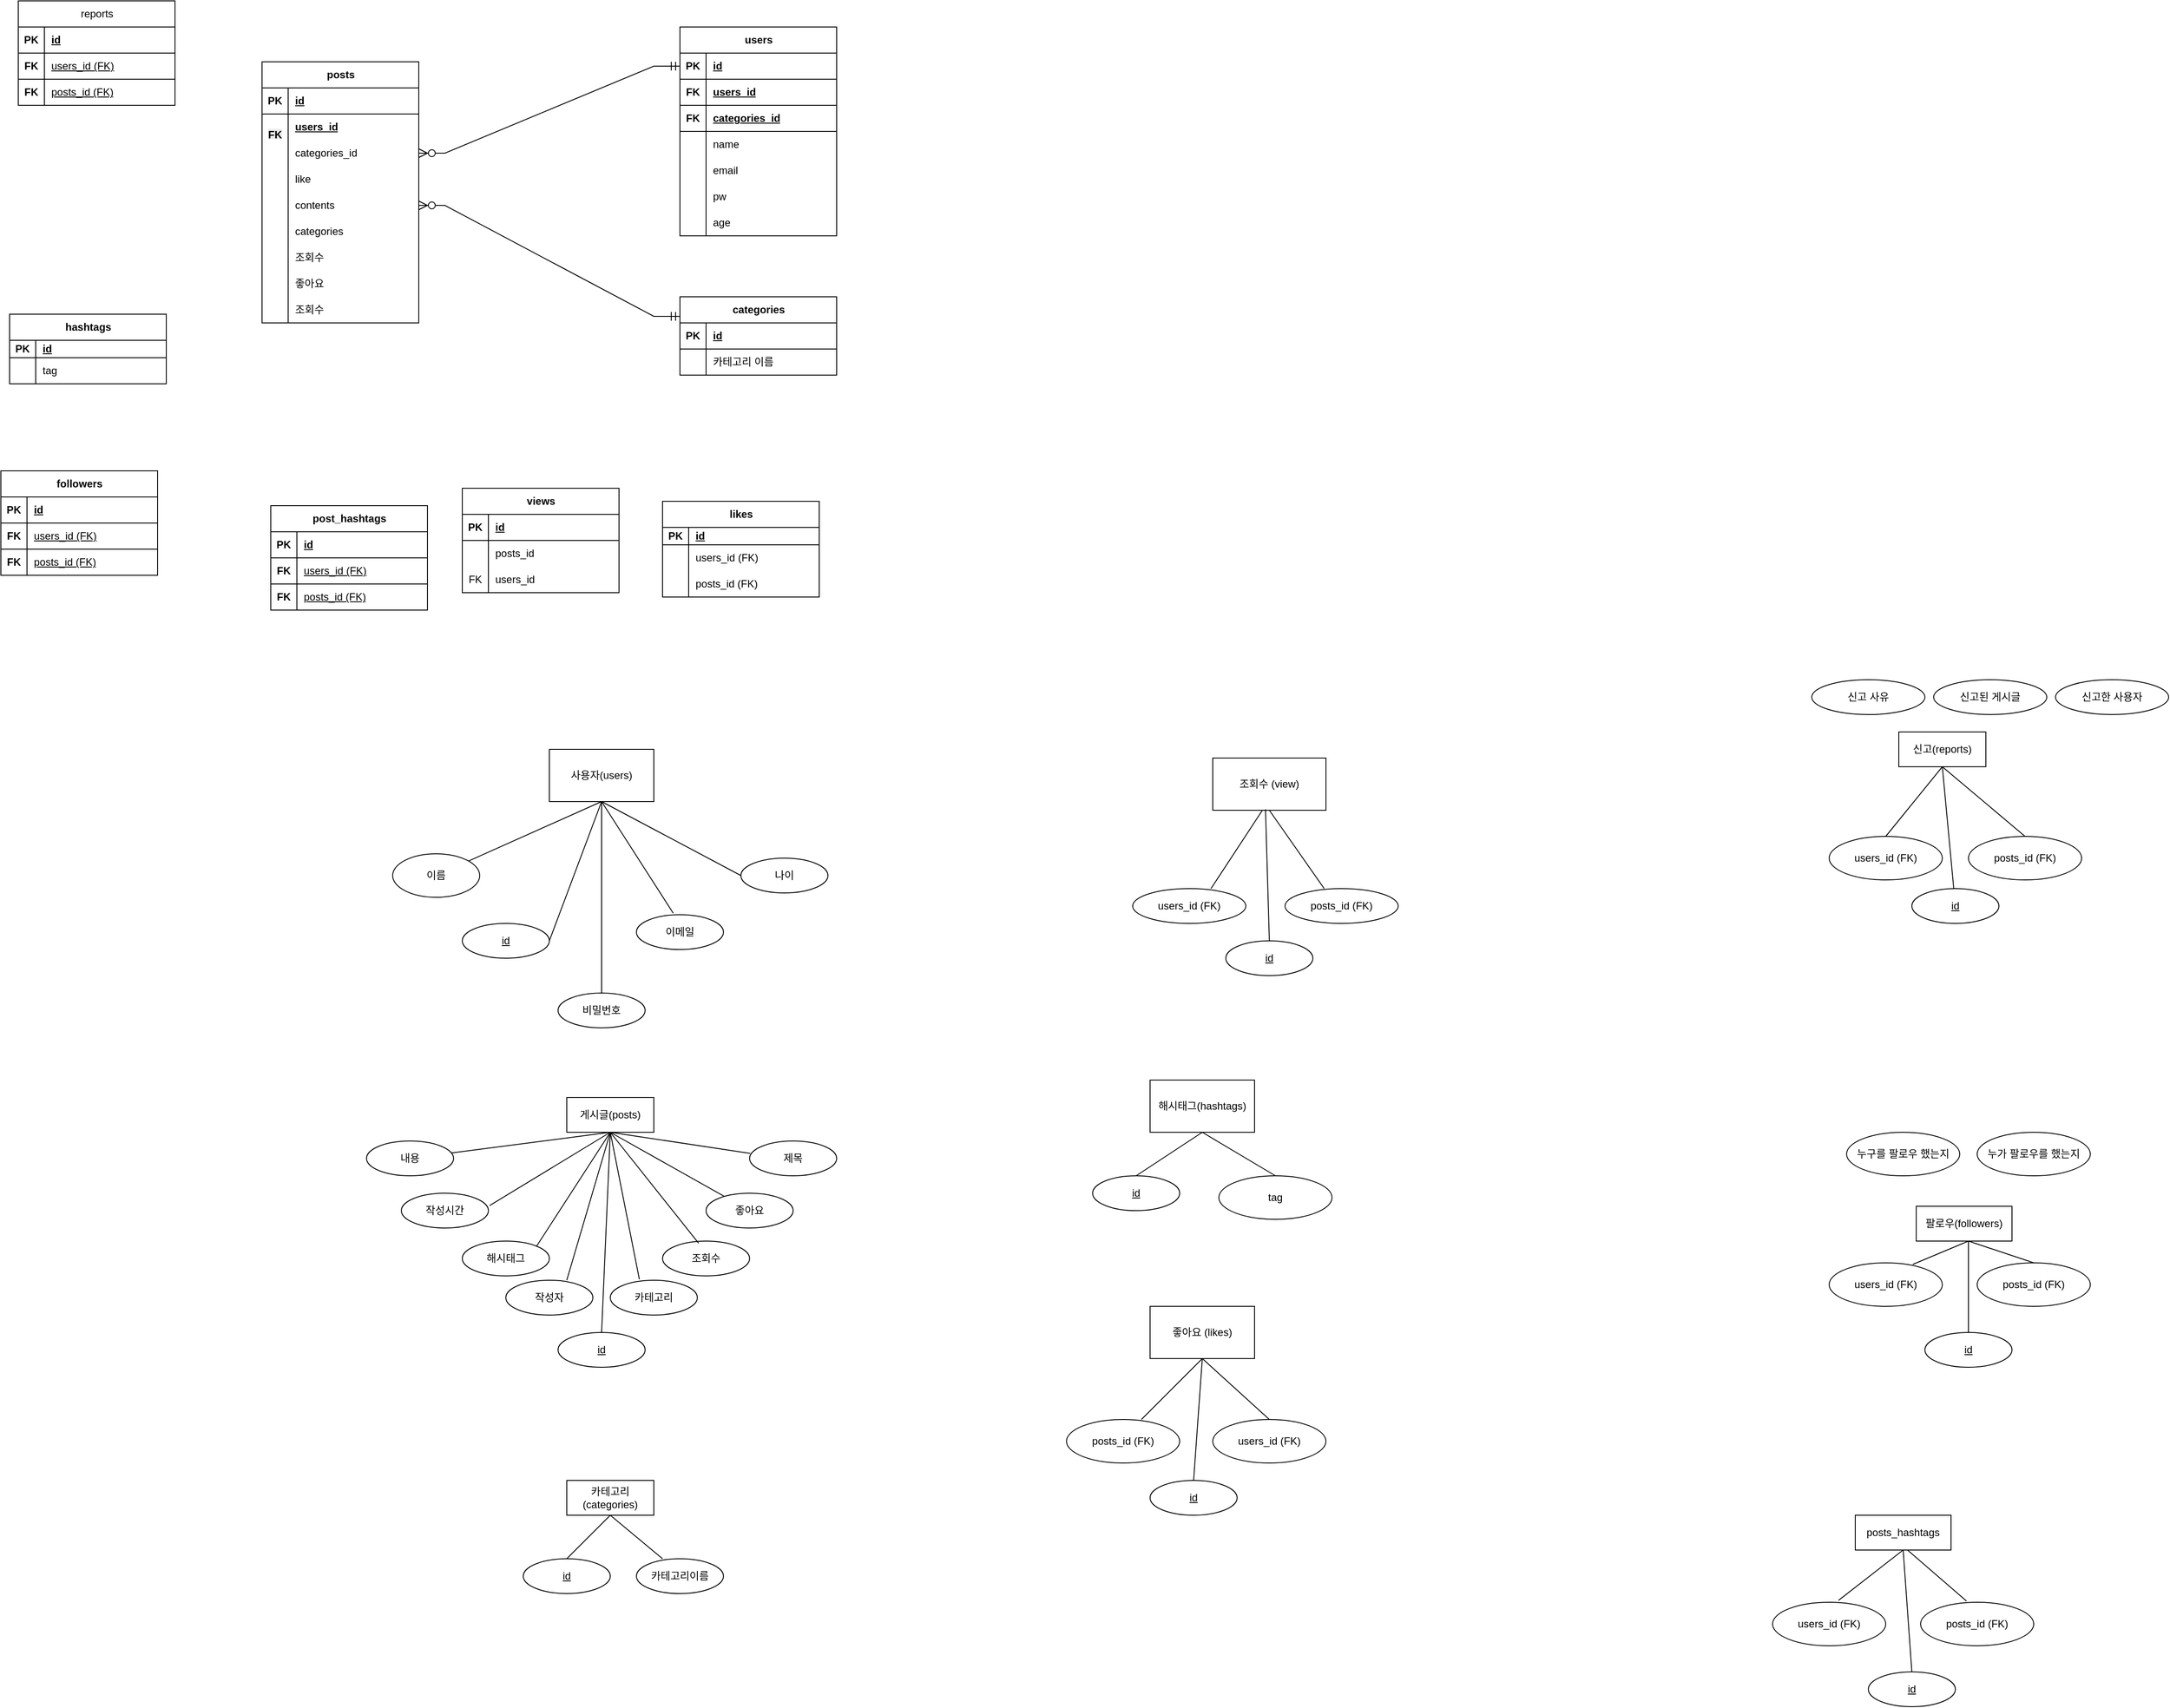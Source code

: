 <mxfile version="28.1.1">
  <diagram name="페이지-1" id="3zqQLASUT1yyNzEhFSHH">
    <mxGraphModel dx="2425" dy="2363" grid="1" gridSize="10" guides="1" tooltips="1" connect="1" arrows="1" fold="1" page="1" pageScale="1" pageWidth="827" pageHeight="1169" math="0" shadow="0">
      <root>
        <mxCell id="0" />
        <mxCell id="1" parent="0" />
        <mxCell id="pruc1joAYNn-G8tSRaHP-1" value="이메일" style="ellipse;whiteSpace=wrap;html=1;align=center;" parent="1" vertex="1">
          <mxGeometry x="-320" y="170" width="100" height="40" as="geometry" />
        </mxCell>
        <mxCell id="pruc1joAYNn-G8tSRaHP-2" value="사용자(users)" style="whiteSpace=wrap;html=1;align=center;" parent="1" vertex="1">
          <mxGeometry x="-420" y="-20" width="120" height="60" as="geometry" />
        </mxCell>
        <mxCell id="pruc1joAYNn-G8tSRaHP-3" value="비밀번호" style="ellipse;whiteSpace=wrap;html=1;align=center;" parent="1" vertex="1">
          <mxGeometry x="-410" y="260" width="100" height="40" as="geometry" />
        </mxCell>
        <mxCell id="pruc1joAYNn-G8tSRaHP-4" value="이름" style="ellipse;whiteSpace=wrap;html=1;align=center;" parent="1" vertex="1">
          <mxGeometry x="-600" y="100" width="100" height="50" as="geometry" />
        </mxCell>
        <mxCell id="pruc1joAYNn-G8tSRaHP-5" value="나이" style="ellipse;whiteSpace=wrap;html=1;align=center;" parent="1" vertex="1">
          <mxGeometry x="-200" y="105" width="100" height="40" as="geometry" />
        </mxCell>
        <mxCell id="pruc1joAYNn-G8tSRaHP-6" value="제목" style="ellipse;whiteSpace=wrap;html=1;align=center;" parent="1" vertex="1">
          <mxGeometry x="-190" y="430" width="100" height="40" as="geometry" />
        </mxCell>
        <mxCell id="pruc1joAYNn-G8tSRaHP-7" value="게시글(posts)" style="whiteSpace=wrap;html=1;align=center;" parent="1" vertex="1">
          <mxGeometry x="-400" y="380" width="100" height="40" as="geometry" />
        </mxCell>
        <mxCell id="pruc1joAYNn-G8tSRaHP-8" value="내용" style="ellipse;whiteSpace=wrap;html=1;align=center;" parent="1" vertex="1">
          <mxGeometry x="-630" y="430" width="100" height="40" as="geometry" />
        </mxCell>
        <mxCell id="pruc1joAYNn-G8tSRaHP-9" value="해시태그" style="ellipse;whiteSpace=wrap;html=1;align=center;" parent="1" vertex="1">
          <mxGeometry x="-520" y="545" width="100" height="40" as="geometry" />
        </mxCell>
        <mxCell id="pruc1joAYNn-G8tSRaHP-10" value="카테고리" style="ellipse;whiteSpace=wrap;html=1;align=center;" parent="1" vertex="1">
          <mxGeometry x="-350" y="590" width="100" height="40" as="geometry" />
        </mxCell>
        <mxCell id="pruc1joAYNn-G8tSRaHP-11" value="작성자" style="ellipse;whiteSpace=wrap;html=1;align=center;" parent="1" vertex="1">
          <mxGeometry x="-470" y="590" width="100" height="40" as="geometry" />
        </mxCell>
        <mxCell id="pruc1joAYNn-G8tSRaHP-12" value="작성시간" style="ellipse;whiteSpace=wrap;html=1;align=center;" parent="1" vertex="1">
          <mxGeometry x="-590" y="490" width="100" height="40" as="geometry" />
        </mxCell>
        <mxCell id="pruc1joAYNn-G8tSRaHP-13" value="좋아요" style="ellipse;whiteSpace=wrap;html=1;align=center;" parent="1" vertex="1">
          <mxGeometry x="-240" y="490" width="100" height="40" as="geometry" />
        </mxCell>
        <mxCell id="pruc1joAYNn-G8tSRaHP-14" value="조회수" style="ellipse;whiteSpace=wrap;html=1;align=center;" parent="1" vertex="1">
          <mxGeometry x="-290" y="545" width="100" height="40" as="geometry" />
        </mxCell>
        <mxCell id="pruc1joAYNn-G8tSRaHP-15" value="누가 팔로우를 했는지" style="ellipse;whiteSpace=wrap;html=1;align=center;" parent="1" vertex="1">
          <mxGeometry x="1220" y="420" width="130" height="50" as="geometry" />
        </mxCell>
        <mxCell id="pruc1joAYNn-G8tSRaHP-16" value="팔로우(followers)" style="whiteSpace=wrap;html=1;align=center;" parent="1" vertex="1">
          <mxGeometry x="1150" y="505" width="110" height="40" as="geometry" />
        </mxCell>
        <mxCell id="pruc1joAYNn-G8tSRaHP-17" value="누구를 팔로우 했는지" style="ellipse;whiteSpace=wrap;html=1;align=center;" parent="1" vertex="1">
          <mxGeometry x="1070" y="420" width="130" height="50" as="geometry" />
        </mxCell>
        <mxCell id="pruc1joAYNn-G8tSRaHP-18" value="신고(reports)" style="whiteSpace=wrap;html=1;align=center;" parent="1" vertex="1">
          <mxGeometry x="1130" y="-40" width="100" height="40" as="geometry" />
        </mxCell>
        <mxCell id="pruc1joAYNn-G8tSRaHP-19" value="신고한 사용자" style="ellipse;whiteSpace=wrap;html=1;align=center;" parent="1" vertex="1">
          <mxGeometry x="1310" y="-100" width="130" height="40" as="geometry" />
        </mxCell>
        <mxCell id="pruc1joAYNn-G8tSRaHP-20" value="신고 사유" style="ellipse;whiteSpace=wrap;html=1;align=center;" parent="1" vertex="1">
          <mxGeometry x="1030" y="-100" width="130" height="40" as="geometry" />
        </mxCell>
        <mxCell id="pruc1joAYNn-G8tSRaHP-21" value="신고된 게시글" style="ellipse;whiteSpace=wrap;html=1;align=center;" parent="1" vertex="1">
          <mxGeometry x="1170" y="-100" width="130" height="40" as="geometry" />
        </mxCell>
        <mxCell id="pruc1joAYNn-G8tSRaHP-22" value="id" style="ellipse;whiteSpace=wrap;html=1;align=center;fontStyle=4;" parent="1" vertex="1">
          <mxGeometry x="-520" y="180" width="100" height="40" as="geometry" />
        </mxCell>
        <mxCell id="pruc1joAYNn-G8tSRaHP-23" value="id" style="ellipse;whiteSpace=wrap;html=1;align=center;fontStyle=4;" parent="1" vertex="1">
          <mxGeometry x="-410" y="650" width="100" height="40" as="geometry" />
        </mxCell>
        <mxCell id="pruc1joAYNn-G8tSRaHP-24" value="id" style="ellipse;whiteSpace=wrap;html=1;align=center;fontStyle=4;" parent="1" vertex="1">
          <mxGeometry x="204" y="470" width="100" height="40" as="geometry" />
        </mxCell>
        <mxCell id="pruc1joAYNn-G8tSRaHP-25" value="id" style="ellipse;whiteSpace=wrap;html=1;align=center;fontStyle=4;" parent="1" vertex="1">
          <mxGeometry x="1145" y="140" width="100" height="40" as="geometry" />
        </mxCell>
        <mxCell id="3QhcT7CRrrx_E9vhpIWZ-2" value="조회수 (view)" style="rounded=0;whiteSpace=wrap;html=1;" parent="1" vertex="1">
          <mxGeometry x="342" y="-10" width="130" height="60" as="geometry" />
        </mxCell>
        <mxCell id="3QhcT7CRrrx_E9vhpIWZ-6" value="카테고리(categories)" style="whiteSpace=wrap;html=1;align=center;" parent="1" vertex="1">
          <mxGeometry x="-400" y="820" width="100" height="40" as="geometry" />
        </mxCell>
        <mxCell id="3QhcT7CRrrx_E9vhpIWZ-9" value="해시태그(hashtags&lt;span style=&quot;color: light-dark(rgb(0, 0, 0), rgb(255, 255, 255)); background-color: transparent;&quot;&gt;)&lt;/span&gt;" style="rounded=0;whiteSpace=wrap;html=1;" parent="1" vertex="1">
          <mxGeometry x="270" y="360" width="120" height="60" as="geometry" />
        </mxCell>
        <mxCell id="3QhcT7CRrrx_E9vhpIWZ-10" value="좋아요 (likes)" style="rounded=0;whiteSpace=wrap;html=1;" parent="1" vertex="1">
          <mxGeometry x="270" y="620" width="120" height="60" as="geometry" />
        </mxCell>
        <mxCell id="3QhcT7CRrrx_E9vhpIWZ-11" value="users" style="shape=table;startSize=30;container=1;collapsible=1;childLayout=tableLayout;fixedRows=1;rowLines=0;fontStyle=1;align=center;resizeLast=1;html=1;" parent="1" vertex="1">
          <mxGeometry x="-270" y="-850" width="180" height="240" as="geometry" />
        </mxCell>
        <mxCell id="3QhcT7CRrrx_E9vhpIWZ-115" value="" style="shape=tableRow;horizontal=0;startSize=0;swimlaneHead=0;swimlaneBody=0;fillColor=none;collapsible=0;dropTarget=0;points=[[0,0.5],[1,0.5]];portConstraint=eastwest;top=0;left=0;right=0;bottom=1;" parent="3QhcT7CRrrx_E9vhpIWZ-11" vertex="1">
          <mxGeometry y="30" width="180" height="30" as="geometry" />
        </mxCell>
        <mxCell id="3QhcT7CRrrx_E9vhpIWZ-116" value="PK" style="shape=partialRectangle;connectable=0;fillColor=none;top=0;left=0;bottom=0;right=0;fontStyle=1;overflow=hidden;whiteSpace=wrap;html=1;" parent="3QhcT7CRrrx_E9vhpIWZ-115" vertex="1">
          <mxGeometry width="30" height="30" as="geometry">
            <mxRectangle width="30" height="30" as="alternateBounds" />
          </mxGeometry>
        </mxCell>
        <mxCell id="3QhcT7CRrrx_E9vhpIWZ-117" value="id" style="shape=partialRectangle;connectable=0;fillColor=none;top=0;left=0;bottom=0;right=0;align=left;spacingLeft=6;fontStyle=5;overflow=hidden;whiteSpace=wrap;html=1;" parent="3QhcT7CRrrx_E9vhpIWZ-115" vertex="1">
          <mxGeometry x="30" width="150" height="30" as="geometry">
            <mxRectangle width="150" height="30" as="alternateBounds" />
          </mxGeometry>
        </mxCell>
        <mxCell id="3QhcT7CRrrx_E9vhpIWZ-118" value="" style="shape=tableRow;horizontal=0;startSize=0;swimlaneHead=0;swimlaneBody=0;fillColor=none;collapsible=0;dropTarget=0;points=[[0,0.5],[1,0.5]];portConstraint=eastwest;top=0;left=0;right=0;bottom=1;" parent="3QhcT7CRrrx_E9vhpIWZ-11" vertex="1">
          <mxGeometry y="60" width="180" height="30" as="geometry" />
        </mxCell>
        <mxCell id="3QhcT7CRrrx_E9vhpIWZ-119" value="FK" style="shape=partialRectangle;connectable=0;fillColor=none;top=0;left=0;bottom=0;right=0;fontStyle=1;overflow=hidden;whiteSpace=wrap;html=1;" parent="3QhcT7CRrrx_E9vhpIWZ-118" vertex="1">
          <mxGeometry width="30" height="30" as="geometry">
            <mxRectangle width="30" height="30" as="alternateBounds" />
          </mxGeometry>
        </mxCell>
        <mxCell id="3QhcT7CRrrx_E9vhpIWZ-120" value="users_id" style="shape=partialRectangle;connectable=0;fillColor=none;top=0;left=0;bottom=0;right=0;align=left;spacingLeft=6;fontStyle=5;overflow=hidden;whiteSpace=wrap;html=1;" parent="3QhcT7CRrrx_E9vhpIWZ-118" vertex="1">
          <mxGeometry x="30" width="150" height="30" as="geometry">
            <mxRectangle width="150" height="30" as="alternateBounds" />
          </mxGeometry>
        </mxCell>
        <mxCell id="3QhcT7CRrrx_E9vhpIWZ-12" value="" style="shape=tableRow;horizontal=0;startSize=0;swimlaneHead=0;swimlaneBody=0;fillColor=none;collapsible=0;dropTarget=0;points=[[0,0.5],[1,0.5]];portConstraint=eastwest;top=0;left=0;right=0;bottom=1;" parent="3QhcT7CRrrx_E9vhpIWZ-11" vertex="1">
          <mxGeometry y="90" width="180" height="30" as="geometry" />
        </mxCell>
        <mxCell id="3QhcT7CRrrx_E9vhpIWZ-13" value="FK" style="shape=partialRectangle;connectable=0;fillColor=none;top=0;left=0;bottom=0;right=0;fontStyle=1;overflow=hidden;whiteSpace=wrap;html=1;" parent="3QhcT7CRrrx_E9vhpIWZ-12" vertex="1">
          <mxGeometry width="30" height="30" as="geometry">
            <mxRectangle width="30" height="30" as="alternateBounds" />
          </mxGeometry>
        </mxCell>
        <mxCell id="3QhcT7CRrrx_E9vhpIWZ-14" value="categories_id" style="shape=partialRectangle;connectable=0;fillColor=none;top=0;left=0;bottom=0;right=0;align=left;spacingLeft=6;fontStyle=5;overflow=hidden;whiteSpace=wrap;html=1;" parent="3QhcT7CRrrx_E9vhpIWZ-12" vertex="1">
          <mxGeometry x="30" width="150" height="30" as="geometry">
            <mxRectangle width="150" height="30" as="alternateBounds" />
          </mxGeometry>
        </mxCell>
        <mxCell id="3QhcT7CRrrx_E9vhpIWZ-15" value="" style="shape=tableRow;horizontal=0;startSize=0;swimlaneHead=0;swimlaneBody=0;fillColor=none;collapsible=0;dropTarget=0;points=[[0,0.5],[1,0.5]];portConstraint=eastwest;top=0;left=0;right=0;bottom=0;" parent="3QhcT7CRrrx_E9vhpIWZ-11" vertex="1">
          <mxGeometry y="120" width="180" height="30" as="geometry" />
        </mxCell>
        <mxCell id="3QhcT7CRrrx_E9vhpIWZ-16" value="" style="shape=partialRectangle;connectable=0;fillColor=none;top=0;left=0;bottom=0;right=0;editable=1;overflow=hidden;whiteSpace=wrap;html=1;" parent="3QhcT7CRrrx_E9vhpIWZ-15" vertex="1">
          <mxGeometry width="30" height="30" as="geometry">
            <mxRectangle width="30" height="30" as="alternateBounds" />
          </mxGeometry>
        </mxCell>
        <mxCell id="3QhcT7CRrrx_E9vhpIWZ-17" value="name" style="shape=partialRectangle;connectable=0;fillColor=none;top=0;left=0;bottom=0;right=0;align=left;spacingLeft=6;overflow=hidden;whiteSpace=wrap;html=1;" parent="3QhcT7CRrrx_E9vhpIWZ-15" vertex="1">
          <mxGeometry x="30" width="150" height="30" as="geometry">
            <mxRectangle width="150" height="30" as="alternateBounds" />
          </mxGeometry>
        </mxCell>
        <mxCell id="3QhcT7CRrrx_E9vhpIWZ-18" value="" style="shape=tableRow;horizontal=0;startSize=0;swimlaneHead=0;swimlaneBody=0;fillColor=none;collapsible=0;dropTarget=0;points=[[0,0.5],[1,0.5]];portConstraint=eastwest;top=0;left=0;right=0;bottom=0;" parent="3QhcT7CRrrx_E9vhpIWZ-11" vertex="1">
          <mxGeometry y="150" width="180" height="30" as="geometry" />
        </mxCell>
        <mxCell id="3QhcT7CRrrx_E9vhpIWZ-19" value="" style="shape=partialRectangle;connectable=0;fillColor=none;top=0;left=0;bottom=0;right=0;editable=1;overflow=hidden;whiteSpace=wrap;html=1;" parent="3QhcT7CRrrx_E9vhpIWZ-18" vertex="1">
          <mxGeometry width="30" height="30" as="geometry">
            <mxRectangle width="30" height="30" as="alternateBounds" />
          </mxGeometry>
        </mxCell>
        <mxCell id="3QhcT7CRrrx_E9vhpIWZ-20" value="email" style="shape=partialRectangle;connectable=0;fillColor=none;top=0;left=0;bottom=0;right=0;align=left;spacingLeft=6;overflow=hidden;whiteSpace=wrap;html=1;" parent="3QhcT7CRrrx_E9vhpIWZ-18" vertex="1">
          <mxGeometry x="30" width="150" height="30" as="geometry">
            <mxRectangle width="150" height="30" as="alternateBounds" />
          </mxGeometry>
        </mxCell>
        <mxCell id="3QhcT7CRrrx_E9vhpIWZ-25" value="" style="shape=tableRow;horizontal=0;startSize=0;swimlaneHead=0;swimlaneBody=0;fillColor=none;collapsible=0;dropTarget=0;points=[[0,0.5],[1,0.5]];portConstraint=eastwest;top=0;left=0;right=0;bottom=0;" parent="3QhcT7CRrrx_E9vhpIWZ-11" vertex="1">
          <mxGeometry y="180" width="180" height="30" as="geometry" />
        </mxCell>
        <mxCell id="3QhcT7CRrrx_E9vhpIWZ-26" value="" style="shape=partialRectangle;connectable=0;fillColor=none;top=0;left=0;bottom=0;right=0;editable=1;overflow=hidden;whiteSpace=wrap;html=1;" parent="3QhcT7CRrrx_E9vhpIWZ-25" vertex="1">
          <mxGeometry width="30" height="30" as="geometry">
            <mxRectangle width="30" height="30" as="alternateBounds" />
          </mxGeometry>
        </mxCell>
        <mxCell id="3QhcT7CRrrx_E9vhpIWZ-27" value="pw" style="shape=partialRectangle;connectable=0;fillColor=none;top=0;left=0;bottom=0;right=0;align=left;spacingLeft=6;overflow=hidden;whiteSpace=wrap;html=1;" parent="3QhcT7CRrrx_E9vhpIWZ-25" vertex="1">
          <mxGeometry x="30" width="150" height="30" as="geometry">
            <mxRectangle width="150" height="30" as="alternateBounds" />
          </mxGeometry>
        </mxCell>
        <mxCell id="3QhcT7CRrrx_E9vhpIWZ-21" value="" style="shape=tableRow;horizontal=0;startSize=0;swimlaneHead=0;swimlaneBody=0;fillColor=none;collapsible=0;dropTarget=0;points=[[0,0.5],[1,0.5]];portConstraint=eastwest;top=0;left=0;right=0;bottom=0;" parent="3QhcT7CRrrx_E9vhpIWZ-11" vertex="1">
          <mxGeometry y="210" width="180" height="30" as="geometry" />
        </mxCell>
        <mxCell id="3QhcT7CRrrx_E9vhpIWZ-22" value="" style="shape=partialRectangle;connectable=0;fillColor=none;top=0;left=0;bottom=0;right=0;editable=1;overflow=hidden;whiteSpace=wrap;html=1;" parent="3QhcT7CRrrx_E9vhpIWZ-21" vertex="1">
          <mxGeometry width="30" height="30" as="geometry">
            <mxRectangle width="30" height="30" as="alternateBounds" />
          </mxGeometry>
        </mxCell>
        <mxCell id="3QhcT7CRrrx_E9vhpIWZ-23" value="age" style="shape=partialRectangle;connectable=0;fillColor=none;top=0;left=0;bottom=0;right=0;align=left;spacingLeft=6;overflow=hidden;whiteSpace=wrap;html=1;" parent="3QhcT7CRrrx_E9vhpIWZ-21" vertex="1">
          <mxGeometry x="30" width="150" height="30" as="geometry">
            <mxRectangle width="150" height="30" as="alternateBounds" />
          </mxGeometry>
        </mxCell>
        <mxCell id="3QhcT7CRrrx_E9vhpIWZ-28" style="edgeStyle=none;curved=1;rounded=0;orthogonalLoop=1;jettySize=auto;html=1;entryX=0.5;entryY=0;entryDx=0;entryDy=0;fontSize=12;startSize=8;endSize=8;fontStyle=1" parent="1" source="pruc1joAYNn-G8tSRaHP-2" target="pruc1joAYNn-G8tSRaHP-2" edge="1">
          <mxGeometry relative="1" as="geometry" />
        </mxCell>
        <mxCell id="3QhcT7CRrrx_E9vhpIWZ-32" value="" style="endArrow=none;html=1;rounded=0;fontSize=12;startSize=8;endSize=8;curved=1;entryX=0.423;entryY=-0.043;entryDx=0;entryDy=0;entryPerimeter=0;" parent="1" target="pruc1joAYNn-G8tSRaHP-1" edge="1">
          <mxGeometry width="50" height="50" relative="1" as="geometry">
            <mxPoint x="-360" y="40" as="sourcePoint" />
            <mxPoint x="-270" y="100" as="targetPoint" />
            <Array as="points" />
          </mxGeometry>
        </mxCell>
        <mxCell id="3QhcT7CRrrx_E9vhpIWZ-34" value="" style="endArrow=none;html=1;rounded=0;fontSize=12;startSize=8;endSize=8;curved=1;entryX=0.5;entryY=1;entryDx=0;entryDy=0;" parent="1" source="pruc1joAYNn-G8tSRaHP-4" target="pruc1joAYNn-G8tSRaHP-2" edge="1">
          <mxGeometry width="50" height="50" relative="1" as="geometry">
            <mxPoint x="-250" y="350" as="sourcePoint" />
            <mxPoint x="-200" y="300" as="targetPoint" />
          </mxGeometry>
        </mxCell>
        <mxCell id="3QhcT7CRrrx_E9vhpIWZ-35" value="" style="endArrow=none;html=1;rounded=0;fontSize=12;startSize=8;endSize=8;curved=1;entryX=0;entryY=0.5;entryDx=0;entryDy=0;" parent="1" target="pruc1joAYNn-G8tSRaHP-5" edge="1">
          <mxGeometry width="50" height="50" relative="1" as="geometry">
            <mxPoint x="-360" y="40" as="sourcePoint" />
            <mxPoint x="-200" y="300" as="targetPoint" />
          </mxGeometry>
        </mxCell>
        <mxCell id="3QhcT7CRrrx_E9vhpIWZ-36" value="" style="endArrow=none;html=1;rounded=0;fontSize=12;startSize=8;endSize=8;curved=1;exitX=0.5;exitY=0;exitDx=0;exitDy=0;entryX=0.5;entryY=1;entryDx=0;entryDy=0;" parent="1" source="pruc1joAYNn-G8tSRaHP-3" target="pruc1joAYNn-G8tSRaHP-2" edge="1">
          <mxGeometry width="50" height="50" relative="1" as="geometry">
            <mxPoint x="-250" y="350" as="sourcePoint" />
            <mxPoint x="-200" y="300" as="targetPoint" />
          </mxGeometry>
        </mxCell>
        <mxCell id="3QhcT7CRrrx_E9vhpIWZ-37" value="" style="endArrow=none;html=1;rounded=0;fontSize=12;startSize=8;endSize=8;curved=1;exitX=1;exitY=0.5;exitDx=0;exitDy=0;" parent="1" source="pruc1joAYNn-G8tSRaHP-22" edge="1">
          <mxGeometry width="50" height="50" relative="1" as="geometry">
            <mxPoint x="-250" y="350" as="sourcePoint" />
            <mxPoint x="-360" y="40" as="targetPoint" />
          </mxGeometry>
        </mxCell>
        <mxCell id="3QhcT7CRrrx_E9vhpIWZ-41" value="" style="endArrow=none;html=1;rounded=0;fontSize=12;startSize=8;endSize=8;curved=1;" parent="1" source="pruc1joAYNn-G8tSRaHP-8" edge="1">
          <mxGeometry width="50" height="50" relative="1" as="geometry">
            <mxPoint x="-400" y="470" as="sourcePoint" />
            <mxPoint x="-350" y="420" as="targetPoint" />
          </mxGeometry>
        </mxCell>
        <mxCell id="3QhcT7CRrrx_E9vhpIWZ-42" value="" style="endArrow=none;html=1;rounded=0;fontSize=12;startSize=8;endSize=8;curved=1;exitX=1.014;exitY=0.355;exitDx=0;exitDy=0;exitPerimeter=0;" parent="1" source="pruc1joAYNn-G8tSRaHP-12" edge="1">
          <mxGeometry width="50" height="50" relative="1" as="geometry">
            <mxPoint x="-450" y="510" as="sourcePoint" />
            <mxPoint x="-350" y="420" as="targetPoint" />
          </mxGeometry>
        </mxCell>
        <mxCell id="3QhcT7CRrrx_E9vhpIWZ-43" value="" style="endArrow=none;html=1;rounded=0;fontSize=12;startSize=8;endSize=8;curved=1;exitX=1;exitY=0;exitDx=0;exitDy=0;" parent="1" source="pruc1joAYNn-G8tSRaHP-9" edge="1">
          <mxGeometry width="50" height="50" relative="1" as="geometry">
            <mxPoint x="-420" y="510" as="sourcePoint" />
            <mxPoint x="-350" y="420" as="targetPoint" />
          </mxGeometry>
        </mxCell>
        <mxCell id="3QhcT7CRrrx_E9vhpIWZ-44" value="" style="endArrow=none;html=1;rounded=0;fontSize=12;startSize=8;endSize=8;curved=1;exitX=0.334;exitY=-0.025;exitDx=0;exitDy=0;exitPerimeter=0;" parent="1" source="pruc1joAYNn-G8tSRaHP-10" edge="1">
          <mxGeometry width="50" height="50" relative="1" as="geometry">
            <mxPoint x="-325" y="520" as="sourcePoint" />
            <mxPoint x="-350" y="420" as="targetPoint" />
          </mxGeometry>
        </mxCell>
        <mxCell id="3QhcT7CRrrx_E9vhpIWZ-45" value="" style="endArrow=none;html=1;rounded=0;fontSize=12;startSize=8;endSize=8;curved=1;exitX=0.5;exitY=0;exitDx=0;exitDy=0;" parent="1" source="pruc1joAYNn-G8tSRaHP-23" edge="1">
          <mxGeometry width="50" height="50" relative="1" as="geometry">
            <mxPoint x="-340" y="535" as="sourcePoint" />
            <mxPoint x="-350" y="420" as="targetPoint" />
          </mxGeometry>
        </mxCell>
        <mxCell id="3QhcT7CRrrx_E9vhpIWZ-46" value="" style="endArrow=none;html=1;rounded=0;fontSize=12;startSize=8;endSize=8;curved=1;exitX=0.7;exitY=0;exitDx=0;exitDy=0;exitPerimeter=0;" parent="1" source="pruc1joAYNn-G8tSRaHP-11" edge="1">
          <mxGeometry width="50" height="50" relative="1" as="geometry">
            <mxPoint x="-370" y="535" as="sourcePoint" />
            <mxPoint x="-350" y="420" as="targetPoint" />
          </mxGeometry>
        </mxCell>
        <mxCell id="3QhcT7CRrrx_E9vhpIWZ-47" value="" style="endArrow=none;html=1;rounded=0;fontSize=12;startSize=8;endSize=8;curved=1;entryX=0.006;entryY=0.355;entryDx=0;entryDy=0;entryPerimeter=0;" parent="1" target="pruc1joAYNn-G8tSRaHP-6" edge="1">
          <mxGeometry width="50" height="50" relative="1" as="geometry">
            <mxPoint x="-350" y="420" as="sourcePoint" />
            <mxPoint x="-290" y="440" as="targetPoint" />
          </mxGeometry>
        </mxCell>
        <mxCell id="3QhcT7CRrrx_E9vhpIWZ-48" value="" style="endArrow=none;html=1;rounded=0;fontSize=12;startSize=8;endSize=8;curved=1;fontStyle=1;exitX=0.414;exitY=0.06;exitDx=0;exitDy=0;exitPerimeter=0;" parent="1" source="pruc1joAYNn-G8tSRaHP-14" edge="1">
          <mxGeometry width="50" height="50" relative="1" as="geometry">
            <mxPoint x="-420" y="510" as="sourcePoint" />
            <mxPoint x="-350" y="420" as="targetPoint" />
          </mxGeometry>
        </mxCell>
        <mxCell id="3QhcT7CRrrx_E9vhpIWZ-49" value="" style="endArrow=none;html=1;rounded=0;fontSize=12;startSize=8;endSize=8;curved=1;" parent="1" source="pruc1joAYNn-G8tSRaHP-13" edge="1">
          <mxGeometry width="50" height="50" relative="1" as="geometry">
            <mxPoint x="-290" y="500" as="sourcePoint" />
            <mxPoint x="-350" y="420" as="targetPoint" />
          </mxGeometry>
        </mxCell>
        <mxCell id="3QhcT7CRrrx_E9vhpIWZ-50" value="posts" style="shape=table;startSize=30;container=1;collapsible=1;childLayout=tableLayout;fixedRows=1;rowLines=0;fontStyle=1;align=center;resizeLast=1;html=1;" parent="1" vertex="1">
          <mxGeometry x="-750" y="-810" width="180" height="300" as="geometry" />
        </mxCell>
        <mxCell id="3QhcT7CRrrx_E9vhpIWZ-51" value="" style="shape=tableRow;horizontal=0;startSize=0;swimlaneHead=0;swimlaneBody=0;fillColor=none;collapsible=0;dropTarget=0;points=[[0,0.5],[1,0.5]];portConstraint=eastwest;top=0;left=0;right=0;bottom=1;" parent="3QhcT7CRrrx_E9vhpIWZ-50" vertex="1">
          <mxGeometry y="30" width="180" height="30" as="geometry" />
        </mxCell>
        <mxCell id="3QhcT7CRrrx_E9vhpIWZ-52" value="PK" style="shape=partialRectangle;connectable=0;fillColor=none;top=0;left=0;bottom=0;right=0;fontStyle=1;overflow=hidden;whiteSpace=wrap;html=1;" parent="3QhcT7CRrrx_E9vhpIWZ-51" vertex="1">
          <mxGeometry width="30" height="30" as="geometry">
            <mxRectangle width="30" height="30" as="alternateBounds" />
          </mxGeometry>
        </mxCell>
        <mxCell id="3QhcT7CRrrx_E9vhpIWZ-53" value="id" style="shape=partialRectangle;connectable=0;fillColor=none;top=0;left=0;bottom=0;right=0;align=left;spacingLeft=6;fontStyle=5;overflow=hidden;whiteSpace=wrap;html=1;" parent="3QhcT7CRrrx_E9vhpIWZ-51" vertex="1">
          <mxGeometry x="30" width="150" height="30" as="geometry">
            <mxRectangle width="150" height="30" as="alternateBounds" />
          </mxGeometry>
        </mxCell>
        <mxCell id="3QhcT7CRrrx_E9vhpIWZ-54" value="" style="shape=tableRow;horizontal=0;startSize=0;swimlaneHead=0;swimlaneBody=0;fillColor=none;collapsible=0;dropTarget=0;points=[[0,0.5],[1,0.5]];portConstraint=eastwest;top=0;left=0;right=0;bottom=0;" parent="3QhcT7CRrrx_E9vhpIWZ-50" vertex="1">
          <mxGeometry y="60" width="180" height="30" as="geometry" />
        </mxCell>
        <mxCell id="3QhcT7CRrrx_E9vhpIWZ-55" value="&#xa;&lt;span style=&quot;color: rgb(0, 0, 0); font-family: Helvetica; font-size: 12px; font-style: normal; font-variant-ligatures: normal; font-variant-caps: normal; font-weight: 700; letter-spacing: normal; orphans: 2; text-align: center; text-indent: 0px; text-transform: none; widows: 2; word-spacing: 0px; -webkit-text-stroke-width: 0px; white-space: normal; background-color: rgb(236, 236, 236); text-decoration-thickness: initial; text-decoration-style: initial; text-decoration-color: initial; display: inline !important; float: none;&quot;&gt;FK&lt;/span&gt;&#xa;&#xa;" style="shape=partialRectangle;connectable=0;fillColor=none;top=0;left=0;bottom=0;right=0;editable=1;overflow=hidden;whiteSpace=wrap;html=1;" parent="3QhcT7CRrrx_E9vhpIWZ-54" vertex="1">
          <mxGeometry width="30" height="30" as="geometry">
            <mxRectangle width="30" height="30" as="alternateBounds" />
          </mxGeometry>
        </mxCell>
        <mxCell id="3QhcT7CRrrx_E9vhpIWZ-56" value="&lt;span style=&quot;font-weight: 700; text-decoration-line: underline;&quot;&gt;users_id&lt;/span&gt;" style="shape=partialRectangle;connectable=0;fillColor=none;top=0;left=0;bottom=0;right=0;align=left;spacingLeft=6;overflow=hidden;whiteSpace=wrap;html=1;" parent="3QhcT7CRrrx_E9vhpIWZ-54" vertex="1">
          <mxGeometry x="30" width="150" height="30" as="geometry">
            <mxRectangle width="150" height="30" as="alternateBounds" />
          </mxGeometry>
        </mxCell>
        <mxCell id="3QhcT7CRrrx_E9vhpIWZ-63" value="" style="shape=tableRow;horizontal=0;startSize=0;swimlaneHead=0;swimlaneBody=0;fillColor=none;collapsible=0;dropTarget=0;points=[[0,0.5],[1,0.5]];portConstraint=eastwest;top=0;left=0;right=0;bottom=0;" parent="3QhcT7CRrrx_E9vhpIWZ-50" vertex="1">
          <mxGeometry y="90" width="180" height="30" as="geometry" />
        </mxCell>
        <mxCell id="3QhcT7CRrrx_E9vhpIWZ-64" value="" style="shape=partialRectangle;connectable=0;fillColor=none;top=0;left=0;bottom=0;right=0;editable=1;overflow=hidden;whiteSpace=wrap;html=1;" parent="3QhcT7CRrrx_E9vhpIWZ-63" vertex="1">
          <mxGeometry width="30" height="30" as="geometry">
            <mxRectangle width="30" height="30" as="alternateBounds" />
          </mxGeometry>
        </mxCell>
        <mxCell id="3QhcT7CRrrx_E9vhpIWZ-65" value="categories_id" style="shape=partialRectangle;connectable=0;fillColor=none;top=0;left=0;bottom=0;right=0;align=left;spacingLeft=6;overflow=hidden;whiteSpace=wrap;html=1;" parent="3QhcT7CRrrx_E9vhpIWZ-63" vertex="1">
          <mxGeometry x="30" width="150" height="30" as="geometry">
            <mxRectangle width="150" height="30" as="alternateBounds" />
          </mxGeometry>
        </mxCell>
        <mxCell id="3QhcT7CRrrx_E9vhpIWZ-66" value="" style="shape=tableRow;horizontal=0;startSize=0;swimlaneHead=0;swimlaneBody=0;fillColor=none;collapsible=0;dropTarget=0;points=[[0,0.5],[1,0.5]];portConstraint=eastwest;top=0;left=0;right=0;bottom=0;" parent="3QhcT7CRrrx_E9vhpIWZ-50" vertex="1">
          <mxGeometry y="120" width="180" height="30" as="geometry" />
        </mxCell>
        <mxCell id="3QhcT7CRrrx_E9vhpIWZ-67" value="" style="shape=partialRectangle;connectable=0;fillColor=none;top=0;left=0;bottom=0;right=0;editable=1;overflow=hidden;whiteSpace=wrap;html=1;" parent="3QhcT7CRrrx_E9vhpIWZ-66" vertex="1">
          <mxGeometry width="30" height="30" as="geometry">
            <mxRectangle width="30" height="30" as="alternateBounds" />
          </mxGeometry>
        </mxCell>
        <mxCell id="3QhcT7CRrrx_E9vhpIWZ-68" value="like" style="shape=partialRectangle;connectable=0;fillColor=none;top=0;left=0;bottom=0;right=0;align=left;spacingLeft=6;overflow=hidden;whiteSpace=wrap;html=1;" parent="3QhcT7CRrrx_E9vhpIWZ-66" vertex="1">
          <mxGeometry x="30" width="150" height="30" as="geometry">
            <mxRectangle width="150" height="30" as="alternateBounds" />
          </mxGeometry>
        </mxCell>
        <mxCell id="3QhcT7CRrrx_E9vhpIWZ-57" value="" style="shape=tableRow;horizontal=0;startSize=0;swimlaneHead=0;swimlaneBody=0;fillColor=none;collapsible=0;dropTarget=0;points=[[0,0.5],[1,0.5]];portConstraint=eastwest;top=0;left=0;right=0;bottom=0;" parent="3QhcT7CRrrx_E9vhpIWZ-50" vertex="1">
          <mxGeometry y="150" width="180" height="30" as="geometry" />
        </mxCell>
        <mxCell id="3QhcT7CRrrx_E9vhpIWZ-58" value="" style="shape=partialRectangle;connectable=0;fillColor=none;top=0;left=0;bottom=0;right=0;editable=1;overflow=hidden;whiteSpace=wrap;html=1;" parent="3QhcT7CRrrx_E9vhpIWZ-57" vertex="1">
          <mxGeometry width="30" height="30" as="geometry">
            <mxRectangle width="30" height="30" as="alternateBounds" />
          </mxGeometry>
        </mxCell>
        <mxCell id="3QhcT7CRrrx_E9vhpIWZ-59" value="contents" style="shape=partialRectangle;connectable=0;fillColor=none;top=0;left=0;bottom=0;right=0;align=left;spacingLeft=6;overflow=hidden;whiteSpace=wrap;html=1;" parent="3QhcT7CRrrx_E9vhpIWZ-57" vertex="1">
          <mxGeometry x="30" width="150" height="30" as="geometry">
            <mxRectangle width="150" height="30" as="alternateBounds" />
          </mxGeometry>
        </mxCell>
        <mxCell id="3QhcT7CRrrx_E9vhpIWZ-69" value="" style="shape=tableRow;horizontal=0;startSize=0;swimlaneHead=0;swimlaneBody=0;fillColor=none;collapsible=0;dropTarget=0;points=[[0,0.5],[1,0.5]];portConstraint=eastwest;top=0;left=0;right=0;bottom=0;" parent="3QhcT7CRrrx_E9vhpIWZ-50" vertex="1">
          <mxGeometry y="180" width="180" height="30" as="geometry" />
        </mxCell>
        <mxCell id="3QhcT7CRrrx_E9vhpIWZ-70" value="" style="shape=partialRectangle;connectable=0;fillColor=none;top=0;left=0;bottom=0;right=0;editable=1;overflow=hidden;whiteSpace=wrap;html=1;" parent="3QhcT7CRrrx_E9vhpIWZ-69" vertex="1">
          <mxGeometry width="30" height="30" as="geometry">
            <mxRectangle width="30" height="30" as="alternateBounds" />
          </mxGeometry>
        </mxCell>
        <mxCell id="3QhcT7CRrrx_E9vhpIWZ-71" value="categories" style="shape=partialRectangle;connectable=0;fillColor=none;top=0;left=0;bottom=0;right=0;align=left;spacingLeft=6;overflow=hidden;whiteSpace=wrap;html=1;" parent="3QhcT7CRrrx_E9vhpIWZ-69" vertex="1">
          <mxGeometry x="30" width="150" height="30" as="geometry">
            <mxRectangle width="150" height="30" as="alternateBounds" />
          </mxGeometry>
        </mxCell>
        <mxCell id="3QhcT7CRrrx_E9vhpIWZ-72" value="" style="shape=tableRow;horizontal=0;startSize=0;swimlaneHead=0;swimlaneBody=0;fillColor=none;collapsible=0;dropTarget=0;points=[[0,0.5],[1,0.5]];portConstraint=eastwest;top=0;left=0;right=0;bottom=0;" parent="3QhcT7CRrrx_E9vhpIWZ-50" vertex="1">
          <mxGeometry y="210" width="180" height="30" as="geometry" />
        </mxCell>
        <mxCell id="3QhcT7CRrrx_E9vhpIWZ-73" value="" style="shape=partialRectangle;connectable=0;fillColor=none;top=0;left=0;bottom=0;right=0;editable=1;overflow=hidden;whiteSpace=wrap;html=1;" parent="3QhcT7CRrrx_E9vhpIWZ-72" vertex="1">
          <mxGeometry width="30" height="30" as="geometry">
            <mxRectangle width="30" height="30" as="alternateBounds" />
          </mxGeometry>
        </mxCell>
        <mxCell id="3QhcT7CRrrx_E9vhpIWZ-74" value="조회수" style="shape=partialRectangle;connectable=0;fillColor=none;top=0;left=0;bottom=0;right=0;align=left;spacingLeft=6;overflow=hidden;whiteSpace=wrap;html=1;" parent="3QhcT7CRrrx_E9vhpIWZ-72" vertex="1">
          <mxGeometry x="30" width="150" height="30" as="geometry">
            <mxRectangle width="150" height="30" as="alternateBounds" />
          </mxGeometry>
        </mxCell>
        <mxCell id="3QhcT7CRrrx_E9vhpIWZ-75" value="" style="shape=tableRow;horizontal=0;startSize=0;swimlaneHead=0;swimlaneBody=0;fillColor=none;collapsible=0;dropTarget=0;points=[[0,0.5],[1,0.5]];portConstraint=eastwest;top=0;left=0;right=0;bottom=0;" parent="3QhcT7CRrrx_E9vhpIWZ-50" vertex="1">
          <mxGeometry y="240" width="180" height="30" as="geometry" />
        </mxCell>
        <mxCell id="3QhcT7CRrrx_E9vhpIWZ-76" value="" style="shape=partialRectangle;connectable=0;fillColor=none;top=0;left=0;bottom=0;right=0;editable=1;overflow=hidden;whiteSpace=wrap;html=1;" parent="3QhcT7CRrrx_E9vhpIWZ-75" vertex="1">
          <mxGeometry width="30" height="30" as="geometry">
            <mxRectangle width="30" height="30" as="alternateBounds" />
          </mxGeometry>
        </mxCell>
        <mxCell id="3QhcT7CRrrx_E9vhpIWZ-77" value="좋아요" style="shape=partialRectangle;connectable=0;fillColor=none;top=0;left=0;bottom=0;right=0;align=left;spacingLeft=6;overflow=hidden;whiteSpace=wrap;html=1;" parent="3QhcT7CRrrx_E9vhpIWZ-75" vertex="1">
          <mxGeometry x="30" width="150" height="30" as="geometry">
            <mxRectangle width="150" height="30" as="alternateBounds" />
          </mxGeometry>
        </mxCell>
        <mxCell id="3QhcT7CRrrx_E9vhpIWZ-60" value="" style="shape=tableRow;horizontal=0;startSize=0;swimlaneHead=0;swimlaneBody=0;fillColor=none;collapsible=0;dropTarget=0;points=[[0,0.5],[1,0.5]];portConstraint=eastwest;top=0;left=0;right=0;bottom=0;" parent="3QhcT7CRrrx_E9vhpIWZ-50" vertex="1">
          <mxGeometry y="270" width="180" height="30" as="geometry" />
        </mxCell>
        <mxCell id="3QhcT7CRrrx_E9vhpIWZ-61" value="" style="shape=partialRectangle;connectable=0;fillColor=none;top=0;left=0;bottom=0;right=0;editable=1;overflow=hidden;whiteSpace=wrap;html=1;" parent="3QhcT7CRrrx_E9vhpIWZ-60" vertex="1">
          <mxGeometry width="30" height="30" as="geometry">
            <mxRectangle width="30" height="30" as="alternateBounds" />
          </mxGeometry>
        </mxCell>
        <mxCell id="3QhcT7CRrrx_E9vhpIWZ-62" value="조회수" style="shape=partialRectangle;connectable=0;fillColor=none;top=0;left=0;bottom=0;right=0;align=left;spacingLeft=6;overflow=hidden;whiteSpace=wrap;html=1;" parent="3QhcT7CRrrx_E9vhpIWZ-60" vertex="1">
          <mxGeometry x="30" width="150" height="30" as="geometry">
            <mxRectangle width="150" height="30" as="alternateBounds" />
          </mxGeometry>
        </mxCell>
        <mxCell id="3QhcT7CRrrx_E9vhpIWZ-78" value="id" style="ellipse;whiteSpace=wrap;html=1;align=center;fontStyle=4;" parent="1" vertex="1">
          <mxGeometry x="-450" y="910" width="100" height="40" as="geometry" />
        </mxCell>
        <mxCell id="3QhcT7CRrrx_E9vhpIWZ-80" value="카테고리이름" style="ellipse;whiteSpace=wrap;html=1;align=center;" parent="1" vertex="1">
          <mxGeometry x="-320" y="910" width="100" height="40" as="geometry" />
        </mxCell>
        <mxCell id="3QhcT7CRrrx_E9vhpIWZ-81" value="categories" style="shape=table;startSize=30;container=1;collapsible=1;childLayout=tableLayout;fixedRows=1;rowLines=0;fontStyle=1;align=center;resizeLast=1;html=1;" parent="1" vertex="1">
          <mxGeometry x="-270" y="-540" width="180" height="90" as="geometry" />
        </mxCell>
        <mxCell id="3QhcT7CRrrx_E9vhpIWZ-82" value="" style="shape=tableRow;horizontal=0;startSize=0;swimlaneHead=0;swimlaneBody=0;fillColor=none;collapsible=0;dropTarget=0;points=[[0,0.5],[1,0.5]];portConstraint=eastwest;top=0;left=0;right=0;bottom=1;" parent="3QhcT7CRrrx_E9vhpIWZ-81" vertex="1">
          <mxGeometry y="30" width="180" height="30" as="geometry" />
        </mxCell>
        <mxCell id="3QhcT7CRrrx_E9vhpIWZ-83" value="PK" style="shape=partialRectangle;connectable=0;fillColor=none;top=0;left=0;bottom=0;right=0;fontStyle=1;overflow=hidden;whiteSpace=wrap;html=1;" parent="3QhcT7CRrrx_E9vhpIWZ-82" vertex="1">
          <mxGeometry width="30" height="30" as="geometry">
            <mxRectangle width="30" height="30" as="alternateBounds" />
          </mxGeometry>
        </mxCell>
        <mxCell id="3QhcT7CRrrx_E9vhpIWZ-84" value="id" style="shape=partialRectangle;connectable=0;fillColor=none;top=0;left=0;bottom=0;right=0;align=left;spacingLeft=6;fontStyle=5;overflow=hidden;whiteSpace=wrap;html=1;" parent="3QhcT7CRrrx_E9vhpIWZ-82" vertex="1">
          <mxGeometry x="30" width="150" height="30" as="geometry">
            <mxRectangle width="150" height="30" as="alternateBounds" />
          </mxGeometry>
        </mxCell>
        <mxCell id="3QhcT7CRrrx_E9vhpIWZ-85" value="" style="shape=tableRow;horizontal=0;startSize=0;swimlaneHead=0;swimlaneBody=0;fillColor=none;collapsible=0;dropTarget=0;points=[[0,0.5],[1,0.5]];portConstraint=eastwest;top=0;left=0;right=0;bottom=0;" parent="3QhcT7CRrrx_E9vhpIWZ-81" vertex="1">
          <mxGeometry y="60" width="180" height="30" as="geometry" />
        </mxCell>
        <mxCell id="3QhcT7CRrrx_E9vhpIWZ-86" value="" style="shape=partialRectangle;connectable=0;fillColor=none;top=0;left=0;bottom=0;right=0;editable=1;overflow=hidden;whiteSpace=wrap;html=1;" parent="3QhcT7CRrrx_E9vhpIWZ-85" vertex="1">
          <mxGeometry width="30" height="30" as="geometry">
            <mxRectangle width="30" height="30" as="alternateBounds" />
          </mxGeometry>
        </mxCell>
        <mxCell id="3QhcT7CRrrx_E9vhpIWZ-87" value="카테고리 이름" style="shape=partialRectangle;connectable=0;fillColor=none;top=0;left=0;bottom=0;right=0;align=left;spacingLeft=6;overflow=hidden;whiteSpace=wrap;html=1;" parent="3QhcT7CRrrx_E9vhpIWZ-85" vertex="1">
          <mxGeometry x="30" width="150" height="30" as="geometry">
            <mxRectangle width="150" height="30" as="alternateBounds" />
          </mxGeometry>
        </mxCell>
        <mxCell id="3QhcT7CRrrx_E9vhpIWZ-94" value="" style="endArrow=none;html=1;rounded=0;fontSize=12;startSize=8;endSize=8;curved=1;" parent="1" edge="1">
          <mxGeometry width="50" height="50" relative="1" as="geometry">
            <mxPoint x="-400" y="910" as="sourcePoint" />
            <mxPoint x="-350" y="860" as="targetPoint" />
          </mxGeometry>
        </mxCell>
        <mxCell id="3QhcT7CRrrx_E9vhpIWZ-95" value="" style="endArrow=none;html=1;rounded=0;fontSize=12;startSize=8;endSize=8;curved=1;entryX=0.3;entryY=0;entryDx=0;entryDy=0;entryPerimeter=0;" parent="1" target="3QhcT7CRrrx_E9vhpIWZ-80" edge="1">
          <mxGeometry width="50" height="50" relative="1" as="geometry">
            <mxPoint x="-350" y="860" as="sourcePoint" />
            <mxPoint x="-300" y="860" as="targetPoint" />
          </mxGeometry>
        </mxCell>
        <mxCell id="3QhcT7CRrrx_E9vhpIWZ-96" value="users_id (FK)" style="ellipse;whiteSpace=wrap;html=1;align=center;" parent="1" vertex="1">
          <mxGeometry x="250" y="140" width="130" height="40" as="geometry" />
        </mxCell>
        <mxCell id="3QhcT7CRrrx_E9vhpIWZ-97" value="posts_id (FK)" style="ellipse;whiteSpace=wrap;html=1;align=center;" parent="1" vertex="1">
          <mxGeometry x="425" y="140" width="130" height="40" as="geometry" />
        </mxCell>
        <mxCell id="3QhcT7CRrrx_E9vhpIWZ-98" value="id" style="ellipse;whiteSpace=wrap;html=1;align=center;fontStyle=4;" parent="1" vertex="1">
          <mxGeometry x="357" y="200" width="100" height="40" as="geometry" />
        </mxCell>
        <mxCell id="3QhcT7CRrrx_E9vhpIWZ-99" value="views" style="shape=table;startSize=30;container=1;collapsible=1;childLayout=tableLayout;fixedRows=1;rowLines=0;fontStyle=1;align=center;resizeLast=1;html=1;" parent="1" vertex="1">
          <mxGeometry x="-520" y="-320" width="180" height="120" as="geometry" />
        </mxCell>
        <mxCell id="3QhcT7CRrrx_E9vhpIWZ-100" value="" style="shape=tableRow;horizontal=0;startSize=0;swimlaneHead=0;swimlaneBody=0;fillColor=none;collapsible=0;dropTarget=0;points=[[0,0.5],[1,0.5]];portConstraint=eastwest;top=0;left=0;right=0;bottom=1;" parent="3QhcT7CRrrx_E9vhpIWZ-99" vertex="1">
          <mxGeometry y="30" width="180" height="30" as="geometry" />
        </mxCell>
        <mxCell id="3QhcT7CRrrx_E9vhpIWZ-101" value="PK" style="shape=partialRectangle;connectable=0;fillColor=none;top=0;left=0;bottom=0;right=0;fontStyle=1;overflow=hidden;whiteSpace=wrap;html=1;" parent="3QhcT7CRrrx_E9vhpIWZ-100" vertex="1">
          <mxGeometry width="30" height="30" as="geometry">
            <mxRectangle width="30" height="30" as="alternateBounds" />
          </mxGeometry>
        </mxCell>
        <mxCell id="3QhcT7CRrrx_E9vhpIWZ-102" value="id" style="shape=partialRectangle;connectable=0;fillColor=none;top=0;left=0;bottom=0;right=0;align=left;spacingLeft=6;fontStyle=5;overflow=hidden;whiteSpace=wrap;html=1;" parent="3QhcT7CRrrx_E9vhpIWZ-100" vertex="1">
          <mxGeometry x="30" width="150" height="30" as="geometry">
            <mxRectangle width="150" height="30" as="alternateBounds" />
          </mxGeometry>
        </mxCell>
        <mxCell id="3QhcT7CRrrx_E9vhpIWZ-103" value="" style="shape=tableRow;horizontal=0;startSize=0;swimlaneHead=0;swimlaneBody=0;fillColor=none;collapsible=0;dropTarget=0;points=[[0,0.5],[1,0.5]];portConstraint=eastwest;top=0;left=0;right=0;bottom=0;" parent="3QhcT7CRrrx_E9vhpIWZ-99" vertex="1">
          <mxGeometry y="60" width="180" height="30" as="geometry" />
        </mxCell>
        <mxCell id="3QhcT7CRrrx_E9vhpIWZ-104" value="" style="shape=partialRectangle;connectable=0;fillColor=none;top=0;left=0;bottom=0;right=0;editable=1;overflow=hidden;whiteSpace=wrap;html=1;" parent="3QhcT7CRrrx_E9vhpIWZ-103" vertex="1">
          <mxGeometry width="30" height="30" as="geometry">
            <mxRectangle width="30" height="30" as="alternateBounds" />
          </mxGeometry>
        </mxCell>
        <mxCell id="3QhcT7CRrrx_E9vhpIWZ-105" value="posts_id" style="shape=partialRectangle;connectable=0;fillColor=none;top=0;left=0;bottom=0;right=0;align=left;spacingLeft=6;overflow=hidden;whiteSpace=wrap;html=1;" parent="3QhcT7CRrrx_E9vhpIWZ-103" vertex="1">
          <mxGeometry x="30" width="150" height="30" as="geometry">
            <mxRectangle width="150" height="30" as="alternateBounds" />
          </mxGeometry>
        </mxCell>
        <mxCell id="3QhcT7CRrrx_E9vhpIWZ-106" value="" style="shape=tableRow;horizontal=0;startSize=0;swimlaneHead=0;swimlaneBody=0;fillColor=none;collapsible=0;dropTarget=0;points=[[0,0.5],[1,0.5]];portConstraint=eastwest;top=0;left=0;right=0;bottom=0;" parent="3QhcT7CRrrx_E9vhpIWZ-99" vertex="1">
          <mxGeometry y="90" width="180" height="30" as="geometry" />
        </mxCell>
        <mxCell id="3QhcT7CRrrx_E9vhpIWZ-107" value="FK" style="shape=partialRectangle;connectable=0;fillColor=none;top=0;left=0;bottom=0;right=0;editable=1;overflow=hidden;whiteSpace=wrap;html=1;" parent="3QhcT7CRrrx_E9vhpIWZ-106" vertex="1">
          <mxGeometry width="30" height="30" as="geometry">
            <mxRectangle width="30" height="30" as="alternateBounds" />
          </mxGeometry>
        </mxCell>
        <mxCell id="3QhcT7CRrrx_E9vhpIWZ-108" value="users_id" style="shape=partialRectangle;connectable=0;fillColor=none;top=0;left=0;bottom=0;right=0;align=left;spacingLeft=6;overflow=hidden;whiteSpace=wrap;html=1;" parent="3QhcT7CRrrx_E9vhpIWZ-106" vertex="1">
          <mxGeometry x="30" width="150" height="30" as="geometry">
            <mxRectangle width="150" height="30" as="alternateBounds" />
          </mxGeometry>
        </mxCell>
        <mxCell id="3QhcT7CRrrx_E9vhpIWZ-121" value="id" style="ellipse;whiteSpace=wrap;html=1;align=center;fontStyle=4;" parent="1" vertex="1">
          <mxGeometry x="1160" y="650" width="100" height="40" as="geometry" />
        </mxCell>
        <mxCell id="3QhcT7CRrrx_E9vhpIWZ-122" value="tag" style="ellipse;whiteSpace=wrap;html=1;align=center;" parent="1" vertex="1">
          <mxGeometry x="349" y="470" width="130" height="50" as="geometry" />
        </mxCell>
        <mxCell id="3QhcT7CRrrx_E9vhpIWZ-123" value="" style="endArrow=none;html=1;rounded=0;fontSize=12;startSize=8;endSize=8;curved=1;entryX=0.5;entryY=1;entryDx=0;entryDy=0;exitX=0.5;exitY=0;exitDx=0;exitDy=0;" parent="1" source="3QhcT7CRrrx_E9vhpIWZ-122" target="3QhcT7CRrrx_E9vhpIWZ-9" edge="1">
          <mxGeometry width="50" height="50" relative="1" as="geometry">
            <mxPoint x="610" y="580" as="sourcePoint" />
            <mxPoint x="660" y="530" as="targetPoint" />
          </mxGeometry>
        </mxCell>
        <mxCell id="3QhcT7CRrrx_E9vhpIWZ-124" value="" style="endArrow=none;html=1;rounded=0;fontSize=12;startSize=8;endSize=8;curved=1;entryX=0.5;entryY=1;entryDx=0;entryDy=0;" parent="1" target="3QhcT7CRrrx_E9vhpIWZ-9" edge="1">
          <mxGeometry width="50" height="50" relative="1" as="geometry">
            <mxPoint x="254" y="470" as="sourcePoint" />
            <mxPoint x="304" y="420" as="targetPoint" />
          </mxGeometry>
        </mxCell>
        <mxCell id="3QhcT7CRrrx_E9vhpIWZ-125" value="" style="endArrow=none;html=1;rounded=0;fontSize=12;startSize=8;endSize=8;curved=1;exitX=0.692;exitY=0;exitDx=0;exitDy=0;exitPerimeter=0;" parent="1" source="3QhcT7CRrrx_E9vhpIWZ-96" edge="1">
          <mxGeometry width="50" height="50" relative="1" as="geometry">
            <mxPoint x="349" y="100" as="sourcePoint" />
            <mxPoint x="399" y="50" as="targetPoint" />
          </mxGeometry>
        </mxCell>
        <mxCell id="3QhcT7CRrrx_E9vhpIWZ-126" value="" style="endArrow=none;html=1;rounded=0;fontSize=12;startSize=8;endSize=8;curved=1;entryX=0.5;entryY=1;entryDx=0;entryDy=0;" parent="1" target="3QhcT7CRrrx_E9vhpIWZ-2" edge="1">
          <mxGeometry width="50" height="50" relative="1" as="geometry">
            <mxPoint x="470" y="140" as="sourcePoint" />
            <mxPoint x="660" y="290" as="targetPoint" />
          </mxGeometry>
        </mxCell>
        <mxCell id="3QhcT7CRrrx_E9vhpIWZ-127" value="" style="endArrow=none;html=1;rounded=0;fontSize=12;startSize=8;endSize=8;curved=1;entryX=0.466;entryY=0.983;entryDx=0;entryDy=0;entryPerimeter=0;exitX=0.5;exitY=0;exitDx=0;exitDy=0;" parent="1" source="3QhcT7CRrrx_E9vhpIWZ-98" target="3QhcT7CRrrx_E9vhpIWZ-2" edge="1">
          <mxGeometry width="50" height="50" relative="1" as="geometry">
            <mxPoint x="610" y="340" as="sourcePoint" />
            <mxPoint x="660" y="290" as="targetPoint" />
          </mxGeometry>
        </mxCell>
        <mxCell id="3QhcT7CRrrx_E9vhpIWZ-129" value="&lt;span style=&quot;font-weight: 400; text-wrap-mode: wrap;&quot;&gt;reports&lt;/span&gt;" style="shape=table;startSize=30;container=1;collapsible=1;childLayout=tableLayout;fixedRows=1;rowLines=0;fontStyle=1;align=center;resizeLast=1;html=1;" parent="1" vertex="1">
          <mxGeometry x="-1030" y="-880" width="180" height="120" as="geometry" />
        </mxCell>
        <mxCell id="3QhcT7CRrrx_E9vhpIWZ-173" value="" style="shape=tableRow;horizontal=0;startSize=0;swimlaneHead=0;swimlaneBody=0;fillColor=none;collapsible=0;dropTarget=0;points=[[0,0.5],[1,0.5]];portConstraint=eastwest;top=0;left=0;right=0;bottom=1;" parent="3QhcT7CRrrx_E9vhpIWZ-129" vertex="1">
          <mxGeometry y="30" width="180" height="30" as="geometry" />
        </mxCell>
        <mxCell id="3QhcT7CRrrx_E9vhpIWZ-174" value="PK" style="shape=partialRectangle;connectable=0;fillColor=none;top=0;left=0;bottom=0;right=0;fontStyle=1;overflow=hidden;whiteSpace=wrap;html=1;" parent="3QhcT7CRrrx_E9vhpIWZ-173" vertex="1">
          <mxGeometry width="30" height="30" as="geometry">
            <mxRectangle width="30" height="30" as="alternateBounds" />
          </mxGeometry>
        </mxCell>
        <mxCell id="3QhcT7CRrrx_E9vhpIWZ-175" value="id" style="shape=partialRectangle;connectable=0;fillColor=none;top=0;left=0;bottom=0;right=0;align=left;spacingLeft=6;fontStyle=5;overflow=hidden;whiteSpace=wrap;html=1;" parent="3QhcT7CRrrx_E9vhpIWZ-173" vertex="1">
          <mxGeometry x="30" width="150" height="30" as="geometry">
            <mxRectangle width="150" height="30" as="alternateBounds" />
          </mxGeometry>
        </mxCell>
        <mxCell id="3QhcT7CRrrx_E9vhpIWZ-176" value="" style="shape=tableRow;horizontal=0;startSize=0;swimlaneHead=0;swimlaneBody=0;fillColor=none;collapsible=0;dropTarget=0;points=[[0,0.5],[1,0.5]];portConstraint=eastwest;top=0;left=0;right=0;bottom=1;" parent="3QhcT7CRrrx_E9vhpIWZ-129" vertex="1">
          <mxGeometry y="60" width="180" height="30" as="geometry" />
        </mxCell>
        <mxCell id="3QhcT7CRrrx_E9vhpIWZ-177" value="FK" style="shape=partialRectangle;connectable=0;fillColor=none;top=0;left=0;bottom=0;right=0;fontStyle=1;overflow=hidden;whiteSpace=wrap;html=1;" parent="3QhcT7CRrrx_E9vhpIWZ-176" vertex="1">
          <mxGeometry width="30" height="30" as="geometry">
            <mxRectangle width="30" height="30" as="alternateBounds" />
          </mxGeometry>
        </mxCell>
        <mxCell id="3QhcT7CRrrx_E9vhpIWZ-178" value="&lt;span style=&quot;font-weight: 400; text-align: center;&quot;&gt;users_id (FK)&lt;/span&gt;" style="shape=partialRectangle;connectable=0;fillColor=none;top=0;left=0;bottom=0;right=0;align=left;spacingLeft=6;fontStyle=5;overflow=hidden;whiteSpace=wrap;html=1;" parent="3QhcT7CRrrx_E9vhpIWZ-176" vertex="1">
          <mxGeometry x="30" width="150" height="30" as="geometry">
            <mxRectangle width="150" height="30" as="alternateBounds" />
          </mxGeometry>
        </mxCell>
        <mxCell id="3QhcT7CRrrx_E9vhpIWZ-130" value="" style="shape=tableRow;horizontal=0;startSize=0;swimlaneHead=0;swimlaneBody=0;fillColor=none;collapsible=0;dropTarget=0;points=[[0,0.5],[1,0.5]];portConstraint=eastwest;top=0;left=0;right=0;bottom=1;" parent="3QhcT7CRrrx_E9vhpIWZ-129" vertex="1">
          <mxGeometry y="90" width="180" height="30" as="geometry" />
        </mxCell>
        <mxCell id="3QhcT7CRrrx_E9vhpIWZ-131" value="FK" style="shape=partialRectangle;connectable=0;fillColor=none;top=0;left=0;bottom=0;right=0;fontStyle=1;overflow=hidden;whiteSpace=wrap;html=1;" parent="3QhcT7CRrrx_E9vhpIWZ-130" vertex="1">
          <mxGeometry width="30" height="30" as="geometry">
            <mxRectangle width="30" height="30" as="alternateBounds" />
          </mxGeometry>
        </mxCell>
        <mxCell id="3QhcT7CRrrx_E9vhpIWZ-132" value="&lt;span style=&quot;font-weight: 400; text-align: center;&quot;&gt;posts_id (FK)&lt;/span&gt;" style="shape=partialRectangle;connectable=0;fillColor=none;top=0;left=0;bottom=0;right=0;align=left;spacingLeft=6;fontStyle=5;overflow=hidden;whiteSpace=wrap;html=1;" parent="3QhcT7CRrrx_E9vhpIWZ-130" vertex="1">
          <mxGeometry x="30" width="150" height="30" as="geometry">
            <mxRectangle width="150" height="30" as="alternateBounds" />
          </mxGeometry>
        </mxCell>
        <mxCell id="3QhcT7CRrrx_E9vhpIWZ-143" value="users_id (FK)" style="ellipse;whiteSpace=wrap;html=1;align=center;" parent="1" vertex="1">
          <mxGeometry x="342" y="750" width="130" height="50" as="geometry" />
        </mxCell>
        <mxCell id="3QhcT7CRrrx_E9vhpIWZ-144" value="posts_id (FK)" style="ellipse;whiteSpace=wrap;html=1;align=center;" parent="1" vertex="1">
          <mxGeometry x="174" y="750" width="130" height="50" as="geometry" />
        </mxCell>
        <mxCell id="3QhcT7CRrrx_E9vhpIWZ-145" value="likes" style="shape=table;startSize=30;container=1;collapsible=1;childLayout=tableLayout;fixedRows=1;rowLines=0;fontStyle=1;align=center;resizeLast=1;html=1;" parent="1" vertex="1">
          <mxGeometry x="-290" y="-305" width="180" height="110" as="geometry" />
        </mxCell>
        <mxCell id="3QhcT7CRrrx_E9vhpIWZ-146" value="" style="shape=tableRow;horizontal=0;startSize=0;swimlaneHead=0;swimlaneBody=0;fillColor=none;collapsible=0;dropTarget=0;points=[[0,0.5],[1,0.5]];portConstraint=eastwest;top=0;left=0;right=0;bottom=1;" parent="3QhcT7CRrrx_E9vhpIWZ-145" vertex="1">
          <mxGeometry y="30" width="180" height="20" as="geometry" />
        </mxCell>
        <mxCell id="3QhcT7CRrrx_E9vhpIWZ-147" value="PK" style="shape=partialRectangle;connectable=0;fillColor=none;top=0;left=0;bottom=0;right=0;fontStyle=1;overflow=hidden;whiteSpace=wrap;html=1;" parent="3QhcT7CRrrx_E9vhpIWZ-146" vertex="1">
          <mxGeometry width="30" height="20" as="geometry">
            <mxRectangle width="30" height="20" as="alternateBounds" />
          </mxGeometry>
        </mxCell>
        <mxCell id="3QhcT7CRrrx_E9vhpIWZ-148" value="id" style="shape=partialRectangle;connectable=0;fillColor=none;top=0;left=0;bottom=0;right=0;align=left;spacingLeft=6;fontStyle=5;overflow=hidden;whiteSpace=wrap;html=1;" parent="3QhcT7CRrrx_E9vhpIWZ-146" vertex="1">
          <mxGeometry x="30" width="150" height="20" as="geometry">
            <mxRectangle width="150" height="20" as="alternateBounds" />
          </mxGeometry>
        </mxCell>
        <mxCell id="3QhcT7CRrrx_E9vhpIWZ-149" value="" style="shape=tableRow;horizontal=0;startSize=0;swimlaneHead=0;swimlaneBody=0;fillColor=none;collapsible=0;dropTarget=0;points=[[0,0.5],[1,0.5]];portConstraint=eastwest;top=0;left=0;right=0;bottom=0;" parent="3QhcT7CRrrx_E9vhpIWZ-145" vertex="1">
          <mxGeometry y="50" width="180" height="30" as="geometry" />
        </mxCell>
        <mxCell id="3QhcT7CRrrx_E9vhpIWZ-150" value="" style="shape=partialRectangle;connectable=0;fillColor=none;top=0;left=0;bottom=0;right=0;editable=1;overflow=hidden;whiteSpace=wrap;html=1;" parent="3QhcT7CRrrx_E9vhpIWZ-149" vertex="1">
          <mxGeometry width="30" height="30" as="geometry">
            <mxRectangle width="30" height="30" as="alternateBounds" />
          </mxGeometry>
        </mxCell>
        <mxCell id="3QhcT7CRrrx_E9vhpIWZ-151" value="&lt;span style=&quot;text-align: center;&quot;&gt;users_id (FK)&lt;/span&gt;" style="shape=partialRectangle;connectable=0;fillColor=none;top=0;left=0;bottom=0;right=0;align=left;spacingLeft=6;overflow=hidden;whiteSpace=wrap;html=1;" parent="3QhcT7CRrrx_E9vhpIWZ-149" vertex="1">
          <mxGeometry x="30" width="150" height="30" as="geometry">
            <mxRectangle width="150" height="30" as="alternateBounds" />
          </mxGeometry>
        </mxCell>
        <mxCell id="3QhcT7CRrrx_E9vhpIWZ-152" value="" style="shape=tableRow;horizontal=0;startSize=0;swimlaneHead=0;swimlaneBody=0;fillColor=none;collapsible=0;dropTarget=0;points=[[0,0.5],[1,0.5]];portConstraint=eastwest;top=0;left=0;right=0;bottom=0;" parent="3QhcT7CRrrx_E9vhpIWZ-145" vertex="1">
          <mxGeometry y="80" width="180" height="30" as="geometry" />
        </mxCell>
        <mxCell id="3QhcT7CRrrx_E9vhpIWZ-153" value="" style="shape=partialRectangle;connectable=0;fillColor=none;top=0;left=0;bottom=0;right=0;editable=1;overflow=hidden;whiteSpace=wrap;html=1;" parent="3QhcT7CRrrx_E9vhpIWZ-152" vertex="1">
          <mxGeometry width="30" height="30" as="geometry">
            <mxRectangle width="30" height="30" as="alternateBounds" />
          </mxGeometry>
        </mxCell>
        <mxCell id="3QhcT7CRrrx_E9vhpIWZ-154" value="&lt;span style=&quot;text-align: center;&quot;&gt;posts_id (FK)&lt;/span&gt;" style="shape=partialRectangle;connectable=0;fillColor=none;top=0;left=0;bottom=0;right=0;align=left;spacingLeft=6;overflow=hidden;whiteSpace=wrap;html=1;" parent="3QhcT7CRrrx_E9vhpIWZ-152" vertex="1">
          <mxGeometry x="30" width="150" height="30" as="geometry">
            <mxRectangle width="150" height="30" as="alternateBounds" />
          </mxGeometry>
        </mxCell>
        <mxCell id="3QhcT7CRrrx_E9vhpIWZ-158" value="hashtags" style="shape=table;startSize=30;container=1;collapsible=1;childLayout=tableLayout;fixedRows=1;rowLines=0;fontStyle=1;align=center;resizeLast=1;html=1;" parent="1" vertex="1">
          <mxGeometry x="-1040" y="-520" width="180" height="80" as="geometry" />
        </mxCell>
        <mxCell id="3QhcT7CRrrx_E9vhpIWZ-159" value="" style="shape=tableRow;horizontal=0;startSize=0;swimlaneHead=0;swimlaneBody=0;fillColor=none;collapsible=0;dropTarget=0;points=[[0,0.5],[1,0.5]];portConstraint=eastwest;top=0;left=0;right=0;bottom=1;" parent="3QhcT7CRrrx_E9vhpIWZ-158" vertex="1">
          <mxGeometry y="30" width="180" height="20" as="geometry" />
        </mxCell>
        <mxCell id="3QhcT7CRrrx_E9vhpIWZ-160" value="PK" style="shape=partialRectangle;connectable=0;fillColor=none;top=0;left=0;bottom=0;right=0;fontStyle=1;overflow=hidden;whiteSpace=wrap;html=1;" parent="3QhcT7CRrrx_E9vhpIWZ-159" vertex="1">
          <mxGeometry width="30" height="20" as="geometry">
            <mxRectangle width="30" height="20" as="alternateBounds" />
          </mxGeometry>
        </mxCell>
        <mxCell id="3QhcT7CRrrx_E9vhpIWZ-161" value="id" style="shape=partialRectangle;connectable=0;fillColor=none;top=0;left=0;bottom=0;right=0;align=left;spacingLeft=6;fontStyle=5;overflow=hidden;whiteSpace=wrap;html=1;" parent="3QhcT7CRrrx_E9vhpIWZ-159" vertex="1">
          <mxGeometry x="30" width="150" height="20" as="geometry">
            <mxRectangle width="150" height="20" as="alternateBounds" />
          </mxGeometry>
        </mxCell>
        <mxCell id="3QhcT7CRrrx_E9vhpIWZ-162" value="" style="shape=tableRow;horizontal=0;startSize=0;swimlaneHead=0;swimlaneBody=0;fillColor=none;collapsible=0;dropTarget=0;points=[[0,0.5],[1,0.5]];portConstraint=eastwest;top=0;left=0;right=0;bottom=0;" parent="3QhcT7CRrrx_E9vhpIWZ-158" vertex="1">
          <mxGeometry y="50" width="180" height="30" as="geometry" />
        </mxCell>
        <mxCell id="3QhcT7CRrrx_E9vhpIWZ-163" value="" style="shape=partialRectangle;connectable=0;fillColor=none;top=0;left=0;bottom=0;right=0;editable=1;overflow=hidden;whiteSpace=wrap;html=1;" parent="3QhcT7CRrrx_E9vhpIWZ-162" vertex="1">
          <mxGeometry width="30" height="30" as="geometry">
            <mxRectangle width="30" height="30" as="alternateBounds" />
          </mxGeometry>
        </mxCell>
        <mxCell id="3QhcT7CRrrx_E9vhpIWZ-164" value="tag" style="shape=partialRectangle;connectable=0;fillColor=none;top=0;left=0;bottom=0;right=0;align=left;spacingLeft=6;overflow=hidden;whiteSpace=wrap;html=1;" parent="3QhcT7CRrrx_E9vhpIWZ-162" vertex="1">
          <mxGeometry x="30" width="150" height="30" as="geometry">
            <mxRectangle width="150" height="30" as="alternateBounds" />
          </mxGeometry>
        </mxCell>
        <mxCell id="3QhcT7CRrrx_E9vhpIWZ-169" value="id" style="ellipse;whiteSpace=wrap;html=1;align=center;fontStyle=4;" parent="1" vertex="1">
          <mxGeometry x="270" y="820" width="100" height="40" as="geometry" />
        </mxCell>
        <mxCell id="3QhcT7CRrrx_E9vhpIWZ-170" value="" style="endArrow=none;html=1;rounded=0;fontSize=12;startSize=8;endSize=8;curved=1;exitX=0.662;exitY=0;exitDx=0;exitDy=0;exitPerimeter=0;entryX=0.5;entryY=1;entryDx=0;entryDy=0;" parent="1" source="3QhcT7CRrrx_E9vhpIWZ-144" target="3QhcT7CRrrx_E9vhpIWZ-10" edge="1">
          <mxGeometry width="50" height="50" relative="1" as="geometry">
            <mxPoint x="720" y="630" as="sourcePoint" />
            <mxPoint x="770" y="580" as="targetPoint" />
          </mxGeometry>
        </mxCell>
        <mxCell id="3QhcT7CRrrx_E9vhpIWZ-171" value="" style="endArrow=none;html=1;rounded=0;fontSize=12;startSize=8;endSize=8;curved=1;exitX=0.5;exitY=0;exitDx=0;exitDy=0;entryX=0.5;entryY=1;entryDx=0;entryDy=0;" parent="1" source="3QhcT7CRrrx_E9vhpIWZ-143" target="3QhcT7CRrrx_E9vhpIWZ-10" edge="1">
          <mxGeometry width="50" height="50" relative="1" as="geometry">
            <mxPoint x="720" y="630" as="sourcePoint" />
            <mxPoint x="770" y="580" as="targetPoint" />
          </mxGeometry>
        </mxCell>
        <mxCell id="3QhcT7CRrrx_E9vhpIWZ-172" value="" style="endArrow=none;html=1;rounded=0;fontSize=12;startSize=8;endSize=8;curved=1;exitX=0.5;exitY=0;exitDx=0;exitDy=0;" parent="1" source="3QhcT7CRrrx_E9vhpIWZ-169" edge="1">
          <mxGeometry width="50" height="50" relative="1" as="geometry">
            <mxPoint x="720" y="630" as="sourcePoint" />
            <mxPoint x="330" y="680" as="targetPoint" />
          </mxGeometry>
        </mxCell>
        <mxCell id="3QhcT7CRrrx_E9vhpIWZ-179" value="&lt;span style=&quot;text-wrap-mode: wrap;&quot;&gt;followers&lt;/span&gt;" style="shape=table;startSize=30;container=1;collapsible=1;childLayout=tableLayout;fixedRows=1;rowLines=0;fontStyle=1;align=center;resizeLast=1;html=1;" parent="1" vertex="1">
          <mxGeometry x="-1050" y="-340" width="180" height="120" as="geometry" />
        </mxCell>
        <mxCell id="3QhcT7CRrrx_E9vhpIWZ-180" value="" style="shape=tableRow;horizontal=0;startSize=0;swimlaneHead=0;swimlaneBody=0;fillColor=none;collapsible=0;dropTarget=0;points=[[0,0.5],[1,0.5]];portConstraint=eastwest;top=0;left=0;right=0;bottom=1;" parent="3QhcT7CRrrx_E9vhpIWZ-179" vertex="1">
          <mxGeometry y="30" width="180" height="30" as="geometry" />
        </mxCell>
        <mxCell id="3QhcT7CRrrx_E9vhpIWZ-181" value="PK" style="shape=partialRectangle;connectable=0;fillColor=none;top=0;left=0;bottom=0;right=0;fontStyle=1;overflow=hidden;whiteSpace=wrap;html=1;" parent="3QhcT7CRrrx_E9vhpIWZ-180" vertex="1">
          <mxGeometry width="30" height="30" as="geometry">
            <mxRectangle width="30" height="30" as="alternateBounds" />
          </mxGeometry>
        </mxCell>
        <mxCell id="3QhcT7CRrrx_E9vhpIWZ-182" value="id" style="shape=partialRectangle;connectable=0;fillColor=none;top=0;left=0;bottom=0;right=0;align=left;spacingLeft=6;fontStyle=5;overflow=hidden;whiteSpace=wrap;html=1;" parent="3QhcT7CRrrx_E9vhpIWZ-180" vertex="1">
          <mxGeometry x="30" width="150" height="30" as="geometry">
            <mxRectangle width="150" height="30" as="alternateBounds" />
          </mxGeometry>
        </mxCell>
        <mxCell id="3QhcT7CRrrx_E9vhpIWZ-183" value="" style="shape=tableRow;horizontal=0;startSize=0;swimlaneHead=0;swimlaneBody=0;fillColor=none;collapsible=0;dropTarget=0;points=[[0,0.5],[1,0.5]];portConstraint=eastwest;top=0;left=0;right=0;bottom=1;" parent="3QhcT7CRrrx_E9vhpIWZ-179" vertex="1">
          <mxGeometry y="60" width="180" height="30" as="geometry" />
        </mxCell>
        <mxCell id="3QhcT7CRrrx_E9vhpIWZ-184" value="FK" style="shape=partialRectangle;connectable=0;fillColor=none;top=0;left=0;bottom=0;right=0;fontStyle=1;overflow=hidden;whiteSpace=wrap;html=1;" parent="3QhcT7CRrrx_E9vhpIWZ-183" vertex="1">
          <mxGeometry width="30" height="30" as="geometry">
            <mxRectangle width="30" height="30" as="alternateBounds" />
          </mxGeometry>
        </mxCell>
        <mxCell id="3QhcT7CRrrx_E9vhpIWZ-185" value="&lt;span style=&quot;font-weight: 400; text-align: center;&quot;&gt;users_id (FK)&lt;/span&gt;" style="shape=partialRectangle;connectable=0;fillColor=none;top=0;left=0;bottom=0;right=0;align=left;spacingLeft=6;fontStyle=5;overflow=hidden;whiteSpace=wrap;html=1;" parent="3QhcT7CRrrx_E9vhpIWZ-183" vertex="1">
          <mxGeometry x="30" width="150" height="30" as="geometry">
            <mxRectangle width="150" height="30" as="alternateBounds" />
          </mxGeometry>
        </mxCell>
        <mxCell id="3QhcT7CRrrx_E9vhpIWZ-186" value="" style="shape=tableRow;horizontal=0;startSize=0;swimlaneHead=0;swimlaneBody=0;fillColor=none;collapsible=0;dropTarget=0;points=[[0,0.5],[1,0.5]];portConstraint=eastwest;top=0;left=0;right=0;bottom=1;" parent="3QhcT7CRrrx_E9vhpIWZ-179" vertex="1">
          <mxGeometry y="90" width="180" height="30" as="geometry" />
        </mxCell>
        <mxCell id="3QhcT7CRrrx_E9vhpIWZ-187" value="FK" style="shape=partialRectangle;connectable=0;fillColor=none;top=0;left=0;bottom=0;right=0;fontStyle=1;overflow=hidden;whiteSpace=wrap;html=1;" parent="3QhcT7CRrrx_E9vhpIWZ-186" vertex="1">
          <mxGeometry width="30" height="30" as="geometry">
            <mxRectangle width="30" height="30" as="alternateBounds" />
          </mxGeometry>
        </mxCell>
        <mxCell id="3QhcT7CRrrx_E9vhpIWZ-188" value="&lt;span style=&quot;font-weight: 400; text-align: center;&quot;&gt;posts_id (FK)&lt;/span&gt;" style="shape=partialRectangle;connectable=0;fillColor=none;top=0;left=0;bottom=0;right=0;align=left;spacingLeft=6;fontStyle=5;overflow=hidden;whiteSpace=wrap;html=1;" parent="3QhcT7CRrrx_E9vhpIWZ-186" vertex="1">
          <mxGeometry x="30" width="150" height="30" as="geometry">
            <mxRectangle width="150" height="30" as="alternateBounds" />
          </mxGeometry>
        </mxCell>
        <mxCell id="3QhcT7CRrrx_E9vhpIWZ-189" value="posts_id (FK)" style="ellipse;whiteSpace=wrap;html=1;align=center;" parent="1" vertex="1">
          <mxGeometry x="1210" y="80" width="130" height="50" as="geometry" />
        </mxCell>
        <mxCell id="3QhcT7CRrrx_E9vhpIWZ-192" value="users_id (FK)" style="ellipse;whiteSpace=wrap;html=1;align=center;" parent="1" vertex="1">
          <mxGeometry x="1050" y="80" width="130" height="50" as="geometry" />
        </mxCell>
        <mxCell id="3QhcT7CRrrx_E9vhpIWZ-193" value="users_id (FK)" style="ellipse;whiteSpace=wrap;html=1;align=center;" parent="1" vertex="1">
          <mxGeometry x="1050" y="570" width="130" height="50" as="geometry" />
        </mxCell>
        <mxCell id="3QhcT7CRrrx_E9vhpIWZ-194" value="posts_id (FK)" style="ellipse;whiteSpace=wrap;html=1;align=center;" parent="1" vertex="1">
          <mxGeometry x="1220" y="570" width="130" height="50" as="geometry" />
        </mxCell>
        <mxCell id="3QhcT7CRrrx_E9vhpIWZ-195" value="" style="endArrow=none;html=1;rounded=0;fontSize=12;startSize=8;endSize=8;curved=1;exitX=0.74;exitY=0.035;exitDx=0;exitDy=0;exitPerimeter=0;" parent="1" source="3QhcT7CRrrx_E9vhpIWZ-193" edge="1">
          <mxGeometry width="50" height="50" relative="1" as="geometry">
            <mxPoint x="1160" y="595" as="sourcePoint" />
            <mxPoint x="1210" y="545" as="targetPoint" />
          </mxGeometry>
        </mxCell>
        <mxCell id="3QhcT7CRrrx_E9vhpIWZ-196" value="" style="endArrow=none;html=1;rounded=0;fontSize=12;startSize=8;endSize=8;curved=1;exitX=0.5;exitY=0;exitDx=0;exitDy=0;" parent="1" source="3QhcT7CRrrx_E9vhpIWZ-121" edge="1">
          <mxGeometry width="50" height="50" relative="1" as="geometry">
            <mxPoint x="1160" y="595" as="sourcePoint" />
            <mxPoint x="1210" y="545" as="targetPoint" />
          </mxGeometry>
        </mxCell>
        <mxCell id="3QhcT7CRrrx_E9vhpIWZ-197" value="" style="endArrow=none;html=1;rounded=0;fontSize=12;startSize=8;endSize=8;curved=1;entryX=0.5;entryY=0;entryDx=0;entryDy=0;" parent="1" target="3QhcT7CRrrx_E9vhpIWZ-194" edge="1">
          <mxGeometry width="50" height="50" relative="1" as="geometry">
            <mxPoint x="1210" y="545" as="sourcePoint" />
            <mxPoint x="1285" y="565" as="targetPoint" />
          </mxGeometry>
        </mxCell>
        <mxCell id="3QhcT7CRrrx_E9vhpIWZ-198" value="" style="endArrow=none;html=1;rounded=0;fontSize=12;startSize=8;endSize=8;curved=1;exitX=0.5;exitY=1;exitDx=0;exitDy=0;" parent="1" source="pruc1joAYNn-G8tSRaHP-18" target="pruc1joAYNn-G8tSRaHP-25" edge="1">
          <mxGeometry width="50" height="50" relative="1" as="geometry">
            <mxPoint x="1120" y="300" as="sourcePoint" />
            <mxPoint x="1170" y="250" as="targetPoint" />
          </mxGeometry>
        </mxCell>
        <mxCell id="3QhcT7CRrrx_E9vhpIWZ-199" value="" style="endArrow=none;html=1;rounded=0;fontSize=12;startSize=8;endSize=8;curved=1;entryX=0.5;entryY=0;entryDx=0;entryDy=0;" parent="1" target="3QhcT7CRrrx_E9vhpIWZ-192" edge="1">
          <mxGeometry width="50" height="50" relative="1" as="geometry">
            <mxPoint x="1180" as="sourcePoint" />
            <mxPoint x="1170" y="250" as="targetPoint" />
          </mxGeometry>
        </mxCell>
        <mxCell id="3QhcT7CRrrx_E9vhpIWZ-200" value="" style="endArrow=none;html=1;rounded=0;fontSize=12;startSize=8;endSize=8;curved=1;exitX=0.5;exitY=1;exitDx=0;exitDy=0;entryX=0.5;entryY=0;entryDx=0;entryDy=0;" parent="1" source="pruc1joAYNn-G8tSRaHP-18" target="3QhcT7CRrrx_E9vhpIWZ-189" edge="1">
          <mxGeometry width="50" height="50" relative="1" as="geometry">
            <mxPoint x="1120" y="300" as="sourcePoint" />
            <mxPoint x="1170" y="250" as="targetPoint" />
          </mxGeometry>
        </mxCell>
        <mxCell id="3QhcT7CRrrx_E9vhpIWZ-201" value="posts_hashtags" style="whiteSpace=wrap;html=1;align=center;" parent="1" vertex="1">
          <mxGeometry x="1080" y="860" width="110" height="40" as="geometry" />
        </mxCell>
        <mxCell id="3QhcT7CRrrx_E9vhpIWZ-202" value="users_id (FK)" style="ellipse;whiteSpace=wrap;html=1;align=center;" parent="1" vertex="1">
          <mxGeometry x="985" y="960" width="130" height="50" as="geometry" />
        </mxCell>
        <mxCell id="3QhcT7CRrrx_E9vhpIWZ-203" value="id" style="ellipse;whiteSpace=wrap;html=1;align=center;fontStyle=4;" parent="1" vertex="1">
          <mxGeometry x="1095" y="1040" width="100" height="40" as="geometry" />
        </mxCell>
        <mxCell id="3QhcT7CRrrx_E9vhpIWZ-204" value="posts_id (FK)" style="ellipse;whiteSpace=wrap;html=1;align=center;" parent="1" vertex="1">
          <mxGeometry x="1155" y="960" width="130" height="50" as="geometry" />
        </mxCell>
        <mxCell id="3QhcT7CRrrx_E9vhpIWZ-205" value="&lt;span style=&quot;text-wrap-mode: wrap;&quot;&gt;post_&lt;/span&gt;hashtags" style="shape=table;startSize=30;container=1;collapsible=1;childLayout=tableLayout;fixedRows=1;rowLines=0;fontStyle=1;align=center;resizeLast=1;html=1;" parent="1" vertex="1">
          <mxGeometry x="-740" y="-300" width="180" height="120" as="geometry" />
        </mxCell>
        <mxCell id="3QhcT7CRrrx_E9vhpIWZ-206" value="" style="shape=tableRow;horizontal=0;startSize=0;swimlaneHead=0;swimlaneBody=0;fillColor=none;collapsible=0;dropTarget=0;points=[[0,0.5],[1,0.5]];portConstraint=eastwest;top=0;left=0;right=0;bottom=1;" parent="3QhcT7CRrrx_E9vhpIWZ-205" vertex="1">
          <mxGeometry y="30" width="180" height="30" as="geometry" />
        </mxCell>
        <mxCell id="3QhcT7CRrrx_E9vhpIWZ-207" value="PK" style="shape=partialRectangle;connectable=0;fillColor=none;top=0;left=0;bottom=0;right=0;fontStyle=1;overflow=hidden;whiteSpace=wrap;html=1;" parent="3QhcT7CRrrx_E9vhpIWZ-206" vertex="1">
          <mxGeometry width="30" height="30" as="geometry">
            <mxRectangle width="30" height="30" as="alternateBounds" />
          </mxGeometry>
        </mxCell>
        <mxCell id="3QhcT7CRrrx_E9vhpIWZ-208" value="id" style="shape=partialRectangle;connectable=0;fillColor=none;top=0;left=0;bottom=0;right=0;align=left;spacingLeft=6;fontStyle=5;overflow=hidden;whiteSpace=wrap;html=1;" parent="3QhcT7CRrrx_E9vhpIWZ-206" vertex="1">
          <mxGeometry x="30" width="150" height="30" as="geometry">
            <mxRectangle width="150" height="30" as="alternateBounds" />
          </mxGeometry>
        </mxCell>
        <mxCell id="3QhcT7CRrrx_E9vhpIWZ-209" value="" style="shape=tableRow;horizontal=0;startSize=0;swimlaneHead=0;swimlaneBody=0;fillColor=none;collapsible=0;dropTarget=0;points=[[0,0.5],[1,0.5]];portConstraint=eastwest;top=0;left=0;right=0;bottom=1;" parent="3QhcT7CRrrx_E9vhpIWZ-205" vertex="1">
          <mxGeometry y="60" width="180" height="30" as="geometry" />
        </mxCell>
        <mxCell id="3QhcT7CRrrx_E9vhpIWZ-210" value="FK" style="shape=partialRectangle;connectable=0;fillColor=none;top=0;left=0;bottom=0;right=0;fontStyle=1;overflow=hidden;whiteSpace=wrap;html=1;" parent="3QhcT7CRrrx_E9vhpIWZ-209" vertex="1">
          <mxGeometry width="30" height="30" as="geometry">
            <mxRectangle width="30" height="30" as="alternateBounds" />
          </mxGeometry>
        </mxCell>
        <mxCell id="3QhcT7CRrrx_E9vhpIWZ-211" value="&lt;span style=&quot;font-weight: 400; text-align: center;&quot;&gt;users_id (FK)&lt;/span&gt;" style="shape=partialRectangle;connectable=0;fillColor=none;top=0;left=0;bottom=0;right=0;align=left;spacingLeft=6;fontStyle=5;overflow=hidden;whiteSpace=wrap;html=1;" parent="3QhcT7CRrrx_E9vhpIWZ-209" vertex="1">
          <mxGeometry x="30" width="150" height="30" as="geometry">
            <mxRectangle width="150" height="30" as="alternateBounds" />
          </mxGeometry>
        </mxCell>
        <mxCell id="3QhcT7CRrrx_E9vhpIWZ-212" value="" style="shape=tableRow;horizontal=0;startSize=0;swimlaneHead=0;swimlaneBody=0;fillColor=none;collapsible=0;dropTarget=0;points=[[0,0.5],[1,0.5]];portConstraint=eastwest;top=0;left=0;right=0;bottom=1;" parent="3QhcT7CRrrx_E9vhpIWZ-205" vertex="1">
          <mxGeometry y="90" width="180" height="30" as="geometry" />
        </mxCell>
        <mxCell id="3QhcT7CRrrx_E9vhpIWZ-213" value="FK" style="shape=partialRectangle;connectable=0;fillColor=none;top=0;left=0;bottom=0;right=0;fontStyle=1;overflow=hidden;whiteSpace=wrap;html=1;" parent="3QhcT7CRrrx_E9vhpIWZ-212" vertex="1">
          <mxGeometry width="30" height="30" as="geometry">
            <mxRectangle width="30" height="30" as="alternateBounds" />
          </mxGeometry>
        </mxCell>
        <mxCell id="3QhcT7CRrrx_E9vhpIWZ-214" value="&lt;span style=&quot;font-weight: 400; text-align: center;&quot;&gt;posts_id (FK)&lt;/span&gt;" style="shape=partialRectangle;connectable=0;fillColor=none;top=0;left=0;bottom=0;right=0;align=left;spacingLeft=6;fontStyle=5;overflow=hidden;whiteSpace=wrap;html=1;" parent="3QhcT7CRrrx_E9vhpIWZ-212" vertex="1">
          <mxGeometry x="30" width="150" height="30" as="geometry">
            <mxRectangle width="150" height="30" as="alternateBounds" />
          </mxGeometry>
        </mxCell>
        <mxCell id="3QhcT7CRrrx_E9vhpIWZ-215" value="" style="endArrow=none;html=1;rounded=0;fontSize=12;startSize=8;endSize=8;curved=1;exitX=0.583;exitY=-0.044;exitDx=0;exitDy=0;exitPerimeter=0;entryX=0.5;entryY=1;entryDx=0;entryDy=0;" parent="1" source="3QhcT7CRrrx_E9vhpIWZ-202" target="3QhcT7CRrrx_E9vhpIWZ-201" edge="1">
          <mxGeometry width="50" height="50" relative="1" as="geometry">
            <mxPoint x="1130" y="890" as="sourcePoint" />
            <mxPoint x="1180" y="840" as="targetPoint" />
          </mxGeometry>
        </mxCell>
        <mxCell id="3QhcT7CRrrx_E9vhpIWZ-216" value="" style="endArrow=none;html=1;rounded=0;fontSize=12;startSize=8;endSize=8;curved=1;entryX=0.5;entryY=0;entryDx=0;entryDy=0;exitX=0.5;exitY=1;exitDx=0;exitDy=0;" parent="1" source="3QhcT7CRrrx_E9vhpIWZ-201" target="3QhcT7CRrrx_E9vhpIWZ-203" edge="1">
          <mxGeometry width="50" height="50" relative="1" as="geometry">
            <mxPoint x="1130" y="910" as="sourcePoint" />
            <mxPoint x="1180" y="840" as="targetPoint" />
          </mxGeometry>
        </mxCell>
        <mxCell id="3QhcT7CRrrx_E9vhpIWZ-217" style="edgeStyle=none;curved=1;rounded=0;orthogonalLoop=1;jettySize=auto;html=1;entryX=0.5;entryY=1;entryDx=0;entryDy=0;fontSize=12;startSize=8;endSize=8;" parent="1" source="3QhcT7CRrrx_E9vhpIWZ-201" target="3QhcT7CRrrx_E9vhpIWZ-201" edge="1">
          <mxGeometry relative="1" as="geometry" />
        </mxCell>
        <mxCell id="3QhcT7CRrrx_E9vhpIWZ-218" value="" style="endArrow=none;html=1;rounded=0;fontSize=12;startSize=8;endSize=8;curved=1;entryX=0.406;entryY=-0.027;entryDx=0;entryDy=0;entryPerimeter=0;" parent="1" target="3QhcT7CRrrx_E9vhpIWZ-204" edge="1">
          <mxGeometry width="50" height="50" relative="1" as="geometry">
            <mxPoint x="1140" y="900" as="sourcePoint" />
            <mxPoint x="1180" y="840" as="targetPoint" />
          </mxGeometry>
        </mxCell>
        <mxCell id="ycMfAOTCQ9aFXvEOSJzg-7" value="" style="edgeStyle=entityRelationEdgeStyle;fontSize=12;html=1;endArrow=ERzeroToMany;startArrow=ERmandOne;rounded=0;startSize=8;endSize=8;curved=0;entryX=1;entryY=0.5;entryDx=0;entryDy=0;exitX=0;exitY=0.5;exitDx=0;exitDy=0;" edge="1" parent="1" source="3QhcT7CRrrx_E9vhpIWZ-115" target="3QhcT7CRrrx_E9vhpIWZ-63">
          <mxGeometry width="100" height="100" relative="1" as="geometry">
            <mxPoint x="-450" y="-730" as="sourcePoint" />
            <mxPoint x="-350" y="-830" as="targetPoint" />
          </mxGeometry>
        </mxCell>
        <mxCell id="ycMfAOTCQ9aFXvEOSJzg-12" value="" style="edgeStyle=entityRelationEdgeStyle;fontSize=12;html=1;endArrow=ERzeroToMany;startArrow=ERmandOne;rounded=0;startSize=8;endSize=8;curved=0;exitX=0;exitY=0.25;exitDx=0;exitDy=0;entryX=1;entryY=0.5;entryDx=0;entryDy=0;" edge="1" parent="1" source="3QhcT7CRrrx_E9vhpIWZ-81" target="3QhcT7CRrrx_E9vhpIWZ-57">
          <mxGeometry width="100" height="100" relative="1" as="geometry">
            <mxPoint x="-210" y="-330" as="sourcePoint" />
            <mxPoint x="-560" y="-660" as="targetPoint" />
          </mxGeometry>
        </mxCell>
      </root>
    </mxGraphModel>
  </diagram>
</mxfile>
